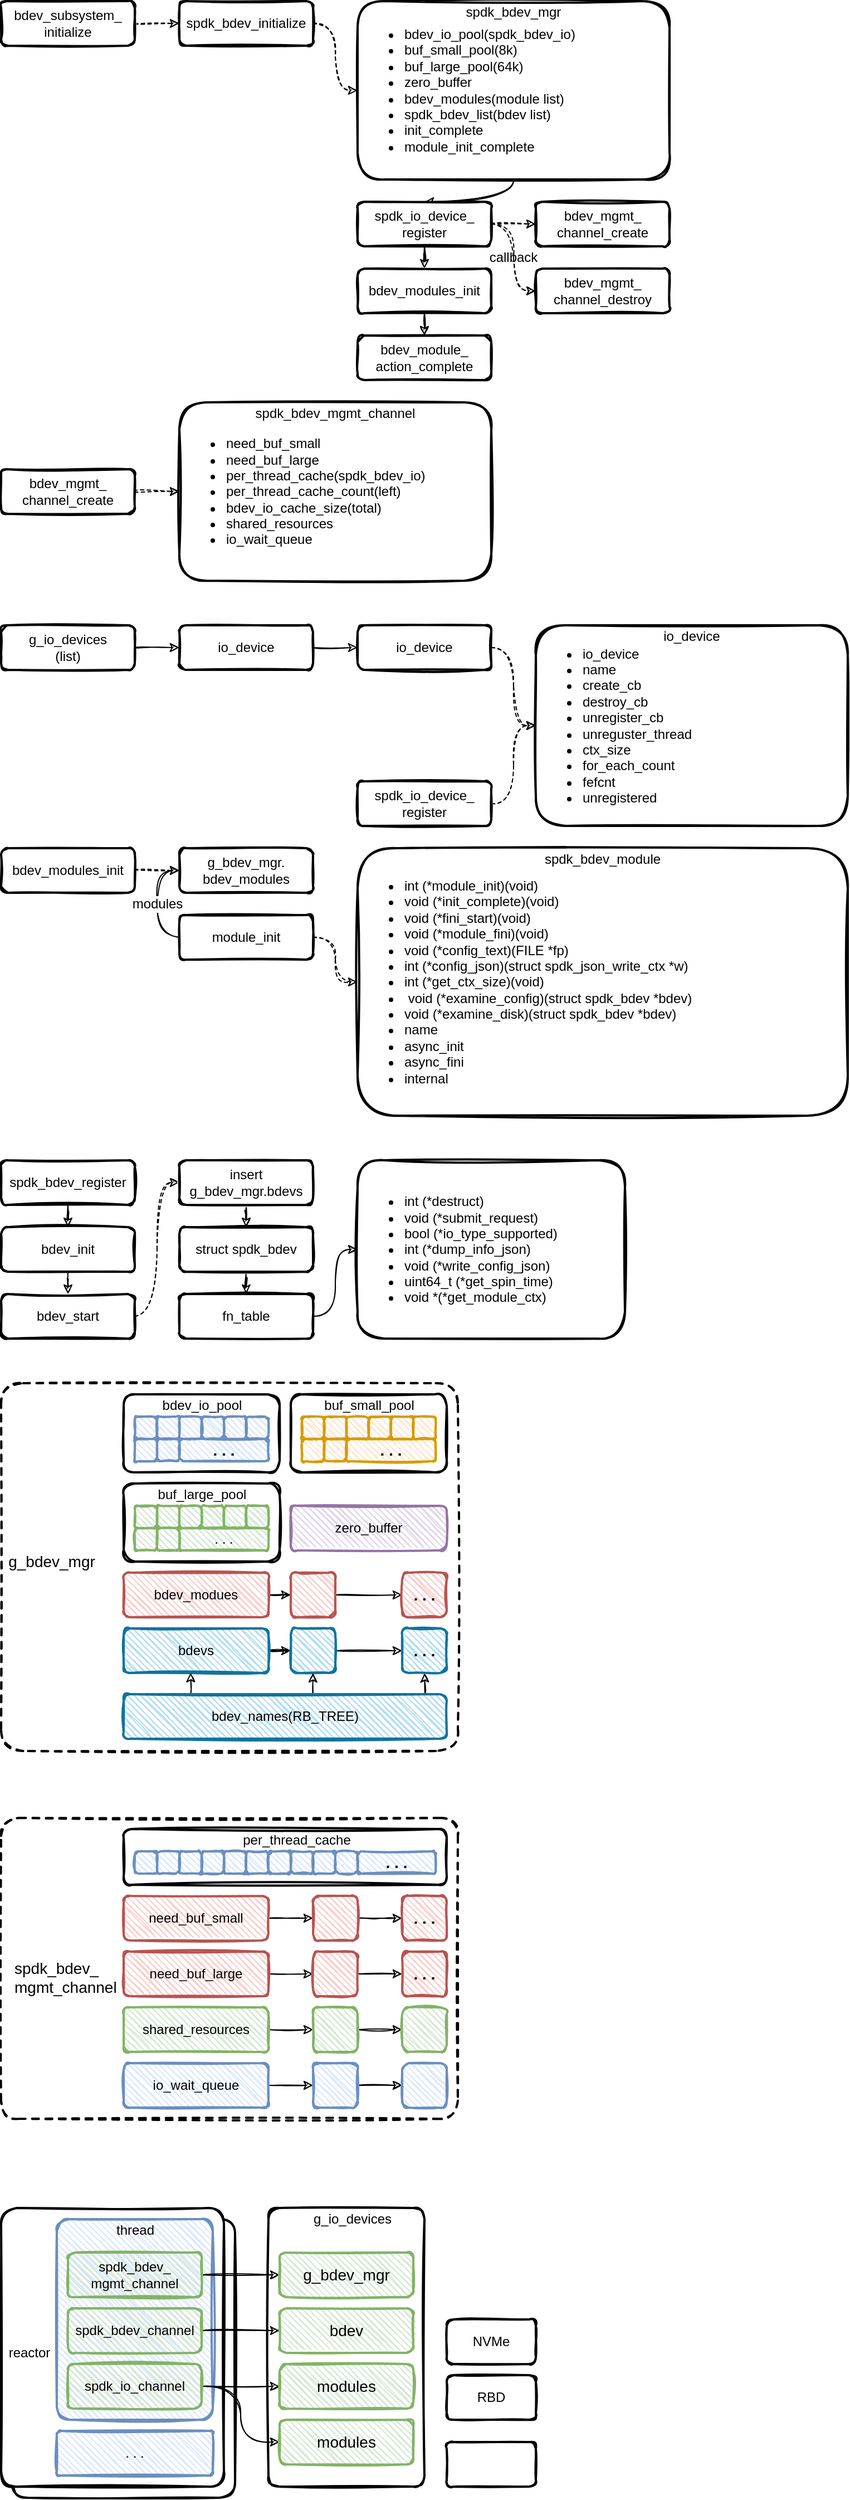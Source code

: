 <mxfile version="15.7.0" type="github" pages="5">
  <diagram id="ur-5XSXYUcwo2Nh-0jaH" name="spdk_bdev">
    <mxGraphModel dx="813" dy="510" grid="1" gridSize="10" guides="1" tooltips="1" connect="1" arrows="1" fold="1" page="1" pageScale="1" pageWidth="827" pageHeight="1169" math="0" shadow="0">
      <root>
        <mxCell id="0" />
        <mxCell id="1" parent="0" />
        <mxCell id="f-eKUFCdlCEnxgqJ25zA-21" value="" style="rounded=1;whiteSpace=wrap;html=1;strokeWidth=2;fillWeight=1;hachureGap=4;hachureAngle=45;sketch=1;shadow=0;fontSize=12;arcSize=7;" vertex="1" parent="1">
          <mxGeometry x="50" y="2030" width="200" height="250" as="geometry" />
        </mxCell>
        <mxCell id="f-eKUFCdlCEnxgqJ25zA-11" value="" style="rounded=1;whiteSpace=wrap;html=1;strokeWidth=2;fillWeight=1;hachureGap=4;hachureAngle=45;sketch=1;shadow=0;fontSize=12;arcSize=7;" vertex="1" parent="1">
          <mxGeometry x="280" y="2020" width="140" height="250" as="geometry" />
        </mxCell>
        <mxCell id="f-eKUFCdlCEnxgqJ25zA-1" value="" style="rounded=1;whiteSpace=wrap;html=1;strokeWidth=2;fillWeight=1;hachureGap=4;hachureAngle=45;sketch=1;shadow=0;fontSize=12;arcSize=7;" vertex="1" parent="1">
          <mxGeometry x="40" y="2020" width="200" height="250" as="geometry" />
        </mxCell>
        <mxCell id="LjfVFQ9IYXUqWtOdytI7-39" value="" style="rounded=1;whiteSpace=wrap;html=1;strokeWidth=2;fillWeight=1;hachureGap=4;hachureAngle=45;sketch=1;shadow=0;fontSize=12;dashed=1;arcSize=6;" parent="1" vertex="1">
          <mxGeometry x="40" y="1670" width="410" height="270" as="geometry" />
        </mxCell>
        <mxCell id="sxiHK7ivTUXhQ1szgdcg-53" value="" style="rounded=1;whiteSpace=wrap;html=1;strokeWidth=2;fillWeight=1;hachureGap=4;hachureAngle=45;sketch=1;shadow=0;fontSize=12;dashed=1;arcSize=6;" parent="1" vertex="1">
          <mxGeometry x="40" y="1280" width="410" height="330" as="geometry" />
        </mxCell>
        <mxCell id="sxiHK7ivTUXhQ1szgdcg-11" value="" style="rounded=1;whiteSpace=wrap;html=1;strokeWidth=2;fillWeight=1;hachureGap=4;hachureAngle=45;sketch=1;shadow=0;fontSize=12;" parent="1" vertex="1">
          <mxGeometry x="150" y="1290" width="140" height="70" as="geometry" />
        </mxCell>
        <mxCell id="ATCnuBN_zVXwMgS_Rfby-13" value="" style="rounded=1;whiteSpace=wrap;html=1;strokeWidth=2;fillWeight=4;hachureGap=8;hachureAngle=45;sketch=1;shadow=0;fontSize=12;fontColor=#000000;fillColor=#FFFFFF;" parent="1" vertex="1">
          <mxGeometry x="360" y="1080" width="240" height="160" as="geometry" />
        </mxCell>
        <mxCell id="dCdcESwHPUARrjXVCMpU-51" value="" style="rounded=1;whiteSpace=wrap;html=1;strokeWidth=2;fillWeight=4;hachureGap=8;hachureAngle=45;sketch=1;shadow=0;fontSize=12;fontColor=#000000;fillColor=#FFFFFF;" parent="1" vertex="1">
          <mxGeometry x="360" y="800" width="440" height="240" as="geometry" />
        </mxCell>
        <mxCell id="dCdcESwHPUARrjXVCMpU-50" value="&lt;ul&gt;&lt;li&gt;int (*module_init)(void)&lt;br&gt;&lt;/li&gt;&lt;li&gt;void (*init_complete)(void)&lt;br&gt;&lt;/li&gt;&lt;li&gt;void (*fini_start)(void)&lt;br&gt;&lt;/li&gt;&lt;li&gt;void (*module_fini)(void)&lt;br&gt;&lt;/li&gt;&lt;li&gt;void (*config_text)(FILE *fp)&lt;br&gt;&lt;/li&gt;&lt;li&gt;int (*config_json)(struct spdk_json_write_ctx *w)&lt;br&gt;&lt;/li&gt;&lt;li&gt;int (*get_ctx_size)(void)&lt;br&gt;&lt;/li&gt;&lt;li&gt;&amp;nbsp;void (*examine_config)(struct spdk_bdev *bdev)&lt;br&gt;&lt;/li&gt;&lt;li&gt;void (*examine_disk)(struct spdk_bdev *bdev)&lt;br&gt;&lt;/li&gt;&lt;li&gt;name&lt;br&gt;&lt;/li&gt;&lt;li&gt;async_init&lt;br&gt;&lt;/li&gt;&lt;li&gt;async_fini&lt;br&gt;&lt;/li&gt;&lt;li&gt;internal&lt;br&gt;&lt;/li&gt;&lt;/ul&gt;" style="text;strokeColor=none;fillColor=none;html=1;whiteSpace=wrap;verticalAlign=middle;overflow=hidden;shadow=0;sketch=1;fillWeight=1;hachureGap=4;fontSize=12;fontColor=#000000;" parent="1" vertex="1">
          <mxGeometry x="360" y="800" width="440" height="240" as="geometry" />
        </mxCell>
        <mxCell id="dCdcESwHPUARrjXVCMpU-36" value="" style="rounded=1;whiteSpace=wrap;html=1;strokeWidth=2;fillWeight=4;hachureGap=8;hachureAngle=45;sketch=1;shadow=0;fontSize=12;fontColor=#000000;fillColor=#FFFFFF;" parent="1" vertex="1">
          <mxGeometry x="520" y="600" width="280" height="180" as="geometry" />
        </mxCell>
        <mxCell id="dCdcESwHPUARrjXVCMpU-24" value="" style="rounded=1;whiteSpace=wrap;html=1;strokeWidth=2;fillWeight=4;hachureGap=8;hachureAngle=45;sketch=1;shadow=0;fontSize=12;fontColor=#000000;fillColor=#FFFFFF;" parent="1" vertex="1">
          <mxGeometry x="200" y="400" width="280" height="160" as="geometry" />
        </mxCell>
        <mxCell id="dCdcESwHPUARrjXVCMpU-8" value="" style="rounded=1;whiteSpace=wrap;html=1;strokeWidth=2;fillWeight=4;hachureGap=8;hachureAngle=45;sketch=1;shadow=0;fontSize=12;fontColor=#000000;fillColor=#FFFFFF;" parent="1" vertex="1">
          <mxGeometry x="360" y="40" width="280" height="160" as="geometry" />
        </mxCell>
        <mxCell id="dCdcESwHPUARrjXVCMpU-6" style="edgeStyle=orthogonalEdgeStyle;curved=1;rounded=0;sketch=1;orthogonalLoop=1;jettySize=auto;html=1;entryX=0;entryY=0.5;entryDx=0;entryDy=0;fontSize=12;fontColor=#000000;dashed=1;" parent="1" source="dCdcESwHPUARrjXVCMpU-4" target="dCdcESwHPUARrjXVCMpU-5" edge="1">
          <mxGeometry relative="1" as="geometry" />
        </mxCell>
        <mxCell id="dCdcESwHPUARrjXVCMpU-4" value="&lt;span&gt;bdev_subsystem_&lt;/span&gt;&lt;br&gt;&lt;span&gt;initialize&lt;/span&gt;" style="rounded=1;whiteSpace=wrap;html=1;strokeWidth=2;fillWeight=4;hachureGap=8;hachureAngle=45;sketch=1;shadow=0;fontSize=12;fontColor=#000000;fillColor=#FFFFFF;" parent="1" vertex="1">
          <mxGeometry x="40" y="40" width="120" height="40" as="geometry" />
        </mxCell>
        <mxCell id="dCdcESwHPUARrjXVCMpU-9" style="edgeStyle=orthogonalEdgeStyle;curved=1;rounded=0;sketch=1;orthogonalLoop=1;jettySize=auto;html=1;dashed=1;fontSize=12;fontColor=#000000;" parent="1" source="dCdcESwHPUARrjXVCMpU-5" target="dCdcESwHPUARrjXVCMpU-7" edge="1">
          <mxGeometry relative="1" as="geometry" />
        </mxCell>
        <mxCell id="dCdcESwHPUARrjXVCMpU-5" value="spdk_bdev_initialize" style="rounded=1;whiteSpace=wrap;html=1;strokeWidth=2;fillWeight=4;hachureGap=8;hachureAngle=45;sketch=1;shadow=0;fontSize=12;fontColor=#000000;fillColor=#FFFFFF;" parent="1" vertex="1">
          <mxGeometry x="200" y="40" width="120" height="40" as="geometry" />
        </mxCell>
        <mxCell id="dCdcESwHPUARrjXVCMpU-13" style="edgeStyle=orthogonalEdgeStyle;curved=1;rounded=0;sketch=1;orthogonalLoop=1;jettySize=auto;html=1;entryX=0.5;entryY=0;entryDx=0;entryDy=0;fontSize=12;fontColor=#000000;" parent="1" source="dCdcESwHPUARrjXVCMpU-7" target="dCdcESwHPUARrjXVCMpU-10" edge="1">
          <mxGeometry relative="1" as="geometry" />
        </mxCell>
        <mxCell id="dCdcESwHPUARrjXVCMpU-7" value="&lt;ul&gt;&lt;li&gt;bdev_io_pool(spdk_bdev_io)&lt;/li&gt;&lt;li&gt;buf_small_pool(8k)&lt;br&gt;&lt;/li&gt;&lt;li&gt;buf_large_pool(64k)&lt;br&gt;&lt;/li&gt;&lt;li&gt;zero_buffer&lt;br&gt;&lt;/li&gt;&lt;li&gt;bdev_modules(module list)&lt;br&gt;&lt;/li&gt;&lt;li&gt;spdk_bdev_list(bdev list)&lt;br&gt;&lt;/li&gt;&lt;li&gt;init_complete&lt;br&gt;&lt;/li&gt;&lt;li&gt;module_init_complete&lt;br&gt;&lt;/li&gt;&lt;/ul&gt;" style="text;strokeColor=none;fillColor=none;html=1;whiteSpace=wrap;verticalAlign=middle;overflow=hidden;shadow=0;sketch=1;fillWeight=1;hachureGap=4;fontSize=12;fontColor=#000000;" parent="1" vertex="1">
          <mxGeometry x="360" y="40" width="280" height="160" as="geometry" />
        </mxCell>
        <mxCell id="dCdcESwHPUARrjXVCMpU-14" style="edgeStyle=orthogonalEdgeStyle;curved=1;rounded=0;sketch=1;orthogonalLoop=1;jettySize=auto;html=1;entryX=0.5;entryY=0;entryDx=0;entryDy=0;fontSize=12;fontColor=#000000;" parent="1" source="dCdcESwHPUARrjXVCMpU-10" target="dCdcESwHPUARrjXVCMpU-11" edge="1">
          <mxGeometry relative="1" as="geometry" />
        </mxCell>
        <mxCell id="dCdcESwHPUARrjXVCMpU-18" style="edgeStyle=orthogonalEdgeStyle;curved=1;rounded=0;sketch=1;orthogonalLoop=1;jettySize=auto;html=1;fontSize=12;fontColor=#000000;dashed=1;" parent="1" source="dCdcESwHPUARrjXVCMpU-10" target="dCdcESwHPUARrjXVCMpU-16" edge="1">
          <mxGeometry relative="1" as="geometry" />
        </mxCell>
        <mxCell id="dCdcESwHPUARrjXVCMpU-19" style="edgeStyle=orthogonalEdgeStyle;curved=1;rounded=0;sketch=1;orthogonalLoop=1;jettySize=auto;html=1;entryX=0;entryY=0.5;entryDx=0;entryDy=0;dashed=1;fontSize=12;fontColor=#000000;" parent="1" source="dCdcESwHPUARrjXVCMpU-10" target="dCdcESwHPUARrjXVCMpU-17" edge="1">
          <mxGeometry relative="1" as="geometry" />
        </mxCell>
        <mxCell id="dCdcESwHPUARrjXVCMpU-10" value="spdk_io_device_&lt;br&gt;register" style="rounded=1;whiteSpace=wrap;html=1;strokeWidth=2;fillWeight=4;hachureGap=8;hachureAngle=45;sketch=1;shadow=0;fontSize=12;fontColor=#000000;fillColor=#FFFFFF;" parent="1" vertex="1">
          <mxGeometry x="360" y="220" width="120" height="40" as="geometry" />
        </mxCell>
        <mxCell id="dCdcESwHPUARrjXVCMpU-15" style="edgeStyle=orthogonalEdgeStyle;curved=1;rounded=0;sketch=1;orthogonalLoop=1;jettySize=auto;html=1;entryX=0.5;entryY=0;entryDx=0;entryDy=0;fontSize=12;fontColor=#000000;" parent="1" source="dCdcESwHPUARrjXVCMpU-11" target="dCdcESwHPUARrjXVCMpU-12" edge="1">
          <mxGeometry relative="1" as="geometry" />
        </mxCell>
        <mxCell id="dCdcESwHPUARrjXVCMpU-11" value="bdev_modules_init" style="rounded=1;whiteSpace=wrap;html=1;strokeWidth=2;fillWeight=4;hachureGap=8;hachureAngle=45;sketch=1;shadow=0;fontSize=12;fontColor=#000000;fillColor=#FFFFFF;" parent="1" vertex="1">
          <mxGeometry x="360" y="280" width="120" height="40" as="geometry" />
        </mxCell>
        <mxCell id="dCdcESwHPUARrjXVCMpU-12" value="bdev_module_&lt;br&gt;action_complete" style="rounded=1;whiteSpace=wrap;html=1;strokeWidth=2;fillWeight=4;hachureGap=8;hachureAngle=45;sketch=1;shadow=0;fontSize=12;fontColor=#000000;fillColor=#FFFFFF;" parent="1" vertex="1">
          <mxGeometry x="360" y="340" width="120" height="40" as="geometry" />
        </mxCell>
        <mxCell id="dCdcESwHPUARrjXVCMpU-16" value="bdev_mgmt_&lt;br&gt;channel_create" style="rounded=1;whiteSpace=wrap;html=1;strokeWidth=2;fillWeight=4;hachureGap=8;hachureAngle=45;sketch=1;shadow=0;fontSize=12;fontColor=#000000;fillColor=#FFFFFF;" parent="1" vertex="1">
          <mxGeometry x="520" y="220" width="120" height="40" as="geometry" />
        </mxCell>
        <mxCell id="dCdcESwHPUARrjXVCMpU-17" value="bdev_mgmt_&lt;br&gt;channel_destroy" style="rounded=1;whiteSpace=wrap;html=1;strokeWidth=2;fillWeight=4;hachureGap=8;hachureAngle=45;sketch=1;shadow=0;fontSize=12;fontColor=#000000;fillColor=#FFFFFF;" parent="1" vertex="1">
          <mxGeometry x="520" y="280" width="120" height="40" as="geometry" />
        </mxCell>
        <UserObject label="callback" placeholders="1" name="Variable" id="dCdcESwHPUARrjXVCMpU-21">
          <mxCell style="text;html=1;strokeColor=none;fillColor=none;align=center;verticalAlign=middle;whiteSpace=wrap;overflow=hidden;shadow=0;sketch=1;fillWeight=1;hachureGap=4;fontSize=12;fontColor=#000000;" parent="1" vertex="1">
            <mxGeometry x="470" y="260" width="60" height="20" as="geometry" />
          </mxCell>
        </UserObject>
        <mxCell id="dCdcESwHPUARrjXVCMpU-25" style="edgeStyle=orthogonalEdgeStyle;curved=1;rounded=0;sketch=1;orthogonalLoop=1;jettySize=auto;html=1;dashed=1;fontSize=12;fontColor=#000000;" parent="1" source="dCdcESwHPUARrjXVCMpU-22" target="dCdcESwHPUARrjXVCMpU-23" edge="1">
          <mxGeometry relative="1" as="geometry" />
        </mxCell>
        <mxCell id="dCdcESwHPUARrjXVCMpU-22" value="bdev_mgmt_&lt;br&gt;channel_create" style="rounded=1;whiteSpace=wrap;html=1;strokeWidth=2;fillWeight=4;hachureGap=8;hachureAngle=45;sketch=1;shadow=0;fontSize=12;fontColor=#000000;fillColor=#FFFFFF;" parent="1" vertex="1">
          <mxGeometry x="40" y="460" width="120" height="40" as="geometry" />
        </mxCell>
        <mxCell id="dCdcESwHPUARrjXVCMpU-23" value="&lt;ul&gt;&lt;li&gt;need_buf_small&lt;br&gt;&lt;/li&gt;&lt;li&gt;need_buf_large&lt;br&gt;&lt;/li&gt;&lt;li&gt;per_thread_cache(spdk_bdev_io)&lt;br&gt;&lt;/li&gt;&lt;li&gt;per_thread_cache_count(left)&lt;br&gt;&lt;/li&gt;&lt;li&gt;bdev_io_cache_size(total)&lt;br&gt;&lt;/li&gt;&lt;li&gt;shared_resources&lt;br&gt;&lt;/li&gt;&lt;li&gt;io_wait_queue&lt;br&gt;&lt;/li&gt;&lt;/ul&gt;" style="text;strokeColor=none;fillColor=none;html=1;whiteSpace=wrap;verticalAlign=middle;overflow=hidden;shadow=0;sketch=1;fillWeight=1;hachureGap=4;fontSize=12;fontColor=#000000;" parent="1" vertex="1">
          <mxGeometry x="200" y="400" width="280" height="160" as="geometry" />
        </mxCell>
        <UserObject label="spdk_bdev_mgr" placeholders="1" name="Variable" id="dCdcESwHPUARrjXVCMpU-28">
          <mxCell style="text;html=1;strokeColor=none;fillColor=none;align=center;verticalAlign=middle;whiteSpace=wrap;overflow=hidden;shadow=0;sketch=1;fillWeight=1;hachureGap=4;fontSize=12;fontColor=#000000;" parent="1" vertex="1">
            <mxGeometry x="450" y="40" width="100" height="20" as="geometry" />
          </mxCell>
        </UserObject>
        <UserObject label="spdk_bdev_mgmt_channel" placeholders="1" name="Variable" id="dCdcESwHPUARrjXVCMpU-29">
          <mxCell style="text;html=1;strokeColor=none;fillColor=none;align=center;verticalAlign=middle;whiteSpace=wrap;overflow=hidden;shadow=0;sketch=1;fillWeight=1;hachureGap=4;fontSize=12;fontColor=#000000;" parent="1" vertex="1">
            <mxGeometry x="260" y="400" width="160" height="20" as="geometry" />
          </mxCell>
        </UserObject>
        <mxCell id="dCdcESwHPUARrjXVCMpU-32" style="edgeStyle=orthogonalEdgeStyle;curved=1;rounded=0;sketch=1;orthogonalLoop=1;jettySize=auto;html=1;fontSize=12;fontColor=#000000;" parent="1" source="dCdcESwHPUARrjXVCMpU-30" target="dCdcESwHPUARrjXVCMpU-31" edge="1">
          <mxGeometry relative="1" as="geometry" />
        </mxCell>
        <mxCell id="dCdcESwHPUARrjXVCMpU-30" value="g_io_devices&lt;br&gt;(list)" style="rounded=1;whiteSpace=wrap;html=1;strokeWidth=2;fillWeight=4;hachureGap=8;hachureAngle=45;sketch=1;shadow=0;fontSize=12;fontColor=#000000;fillColor=#FFFFFF;" parent="1" vertex="1">
          <mxGeometry x="40" y="600" width="120" height="40" as="geometry" />
        </mxCell>
        <mxCell id="dCdcESwHPUARrjXVCMpU-34" style="edgeStyle=orthogonalEdgeStyle;curved=1;rounded=0;sketch=1;orthogonalLoop=1;jettySize=auto;html=1;entryX=0;entryY=0.5;entryDx=0;entryDy=0;fontSize=12;fontColor=#000000;" parent="1" source="dCdcESwHPUARrjXVCMpU-31" target="dCdcESwHPUARrjXVCMpU-33" edge="1">
          <mxGeometry relative="1" as="geometry" />
        </mxCell>
        <mxCell id="dCdcESwHPUARrjXVCMpU-31" value="io_device" style="rounded=1;whiteSpace=wrap;html=1;strokeWidth=2;fillWeight=4;hachureGap=8;hachureAngle=45;sketch=1;shadow=0;fontSize=12;fontColor=#000000;fillColor=#FFFFFF;" parent="1" vertex="1">
          <mxGeometry x="200" y="600" width="120" height="40" as="geometry" />
        </mxCell>
        <mxCell id="dCdcESwHPUARrjXVCMpU-38" style="edgeStyle=orthogonalEdgeStyle;curved=1;rounded=0;sketch=1;orthogonalLoop=1;jettySize=auto;html=1;dashed=1;fontSize=12;fontColor=#000000;" parent="1" source="dCdcESwHPUARrjXVCMpU-33" target="dCdcESwHPUARrjXVCMpU-35" edge="1">
          <mxGeometry relative="1" as="geometry" />
        </mxCell>
        <mxCell id="dCdcESwHPUARrjXVCMpU-33" value="io_device" style="rounded=1;whiteSpace=wrap;html=1;strokeWidth=2;fillWeight=4;hachureGap=8;hachureAngle=45;sketch=1;shadow=0;fontSize=12;fontColor=#000000;fillColor=#FFFFFF;" parent="1" vertex="1">
          <mxGeometry x="360" y="600" width="120" height="40" as="geometry" />
        </mxCell>
        <mxCell id="dCdcESwHPUARrjXVCMpU-35" value="&lt;ul&gt;&lt;li&gt;io_device&lt;br&gt;&lt;/li&gt;&lt;li&gt;name&lt;/li&gt;&lt;li&gt;create_cb&lt;/li&gt;&lt;li&gt;destroy_cb&lt;/li&gt;&lt;li&gt;unregister_cb&lt;/li&gt;&lt;li&gt;unreguster_thread&lt;/li&gt;&lt;li&gt;ctx_size&lt;/li&gt;&lt;li&gt;for_each_count&lt;/li&gt;&lt;li&gt;fefcnt&lt;/li&gt;&lt;li&gt;unregistered&lt;/li&gt;&lt;/ul&gt;" style="text;strokeColor=none;fillColor=none;html=1;whiteSpace=wrap;verticalAlign=middle;overflow=hidden;shadow=0;sketch=1;fillWeight=1;hachureGap=4;fontSize=12;fontColor=#000000;" parent="1" vertex="1">
          <mxGeometry x="520" y="600" width="280" height="180" as="geometry" />
        </mxCell>
        <UserObject label="io_device" placeholders="1" name="Variable" id="dCdcESwHPUARrjXVCMpU-37">
          <mxCell style="text;html=1;strokeColor=none;fillColor=none;align=center;verticalAlign=middle;whiteSpace=wrap;overflow=hidden;shadow=0;sketch=1;fillWeight=1;hachureGap=4;fontSize=12;fontColor=#000000;" parent="1" vertex="1">
            <mxGeometry x="620" y="600" width="80" height="20" as="geometry" />
          </mxCell>
        </UserObject>
        <mxCell id="dCdcESwHPUARrjXVCMpU-40" style="edgeStyle=orthogonalEdgeStyle;curved=1;rounded=0;sketch=1;orthogonalLoop=1;jettySize=auto;html=1;fontSize=12;fontColor=#000000;dashed=1;" parent="1" source="dCdcESwHPUARrjXVCMpU-39" target="dCdcESwHPUARrjXVCMpU-35" edge="1">
          <mxGeometry relative="1" as="geometry" />
        </mxCell>
        <mxCell id="dCdcESwHPUARrjXVCMpU-39" value="spdk_io_device_&lt;br&gt;register" style="rounded=1;whiteSpace=wrap;html=1;strokeWidth=2;fillWeight=4;hachureGap=8;hachureAngle=45;sketch=1;shadow=0;fontSize=12;fontColor=#000000;fillColor=#FFFFFF;" parent="1" vertex="1">
          <mxGeometry x="360" y="740" width="120" height="40" as="geometry" />
        </mxCell>
        <mxCell id="dCdcESwHPUARrjXVCMpU-43" style="edgeStyle=orthogonalEdgeStyle;curved=1;rounded=0;sketch=1;orthogonalLoop=1;jettySize=auto;html=1;entryX=0;entryY=0.5;entryDx=0;entryDy=0;dashed=1;fontSize=12;fontColor=#000000;" parent="1" source="dCdcESwHPUARrjXVCMpU-41" target="dCdcESwHPUARrjXVCMpU-42" edge="1">
          <mxGeometry relative="1" as="geometry" />
        </mxCell>
        <mxCell id="dCdcESwHPUARrjXVCMpU-41" value="bdev_modules_init" style="rounded=1;whiteSpace=wrap;html=1;strokeWidth=2;fillWeight=4;hachureGap=8;hachureAngle=45;sketch=1;shadow=0;fontSize=12;fontColor=#000000;fillColor=#FFFFFF;" parent="1" vertex="1">
          <mxGeometry x="40" y="800" width="120" height="40" as="geometry" />
        </mxCell>
        <mxCell id="dCdcESwHPUARrjXVCMpU-42" value="g_bdev_mgr.&lt;br&gt;bdev_modules" style="rounded=1;whiteSpace=wrap;html=1;strokeWidth=2;fillWeight=4;hachureGap=8;hachureAngle=45;sketch=1;shadow=0;fontSize=12;fontColor=#000000;fillColor=#FFFFFF;" parent="1" vertex="1">
          <mxGeometry x="200" y="800" width="120" height="40" as="geometry" />
        </mxCell>
        <mxCell id="dCdcESwHPUARrjXVCMpU-45" style="edgeStyle=orthogonalEdgeStyle;curved=1;rounded=0;sketch=1;orthogonalLoop=1;jettySize=auto;html=1;entryX=0;entryY=0.5;entryDx=0;entryDy=0;fontSize=12;fontColor=#000000;exitX=0;exitY=0.5;exitDx=0;exitDy=0;" parent="1" source="dCdcESwHPUARrjXVCMpU-44" target="dCdcESwHPUARrjXVCMpU-42" edge="1">
          <mxGeometry relative="1" as="geometry" />
        </mxCell>
        <mxCell id="dCdcESwHPUARrjXVCMpU-47" value="modules" style="edgeLabel;html=1;align=center;verticalAlign=middle;resizable=0;points=[];fontSize=12;fontColor=#000000;" parent="dCdcESwHPUARrjXVCMpU-45" vertex="1" connectable="0">
          <mxGeometry x="-0.218" y="-1" relative="1" as="geometry">
            <mxPoint x="-1" y="-11" as="offset" />
          </mxGeometry>
        </mxCell>
        <mxCell id="dCdcESwHPUARrjXVCMpU-53" style="edgeStyle=orthogonalEdgeStyle;curved=1;rounded=0;sketch=1;orthogonalLoop=1;jettySize=auto;html=1;fontSize=12;fontColor=#000000;dashed=1;" parent="1" source="dCdcESwHPUARrjXVCMpU-44" target="dCdcESwHPUARrjXVCMpU-50" edge="1">
          <mxGeometry relative="1" as="geometry" />
        </mxCell>
        <mxCell id="dCdcESwHPUARrjXVCMpU-44" value="module_init" style="rounded=1;whiteSpace=wrap;html=1;strokeWidth=2;fillWeight=4;hachureGap=8;hachureAngle=45;sketch=1;shadow=0;fontSize=12;fontColor=#000000;fillColor=#FFFFFF;" parent="1" vertex="1">
          <mxGeometry x="200" y="860" width="120" height="40" as="geometry" />
        </mxCell>
        <UserObject label="spdk_bdev_module" placeholders="1" name="Variable" id="dCdcESwHPUARrjXVCMpU-49">
          <mxCell style="text;html=1;strokeColor=none;fillColor=none;align=center;verticalAlign=middle;whiteSpace=wrap;overflow=hidden;shadow=0;sketch=1;fillWeight=1;hachureGap=4;fontSize=12;fontColor=#000000;" parent="1" vertex="1">
            <mxGeometry x="520" y="800" width="120" height="20" as="geometry" />
          </mxCell>
        </UserObject>
        <mxCell id="ATCnuBN_zVXwMgS_Rfby-3" style="edgeStyle=orthogonalEdgeStyle;curved=1;rounded=0;sketch=1;orthogonalLoop=1;jettySize=auto;html=1;dashed=1;startArrow=none;startFill=0;entryX=0;entryY=0.5;entryDx=0;entryDy=0;" parent="1" source="ATCnuBN_zVXwMgS_Rfby-1" target="ATCnuBN_zVXwMgS_Rfby-2" edge="1">
          <mxGeometry relative="1" as="geometry" />
        </mxCell>
        <mxCell id="ATCnuBN_zVXwMgS_Rfby-1" value="bdev_start" style="rounded=1;whiteSpace=wrap;html=1;strokeWidth=2;fillWeight=4;hachureGap=8;hachureAngle=45;sketch=1;shadow=0;fontSize=12;fontColor=#000000;fillColor=#FFFFFF;" parent="1" vertex="1">
          <mxGeometry x="40" y="1200" width="120" height="40" as="geometry" />
        </mxCell>
        <mxCell id="ATCnuBN_zVXwMgS_Rfby-10" style="edgeStyle=orthogonalEdgeStyle;curved=1;rounded=0;sketch=1;orthogonalLoop=1;jettySize=auto;html=1;startArrow=none;startFill=0;" parent="1" source="ATCnuBN_zVXwMgS_Rfby-2" target="ATCnuBN_zVXwMgS_Rfby-9" edge="1">
          <mxGeometry relative="1" as="geometry" />
        </mxCell>
        <mxCell id="ATCnuBN_zVXwMgS_Rfby-2" value="insert&lt;br&gt;g_bdev_mgr.bdevs" style="rounded=1;whiteSpace=wrap;html=1;strokeWidth=2;fillWeight=4;hachureGap=8;hachureAngle=45;sketch=1;shadow=0;fontSize=12;fontColor=#000000;fillColor=#FFFFFF;" parent="1" vertex="1">
          <mxGeometry x="200" y="1080" width="120" height="40" as="geometry" />
        </mxCell>
        <mxCell id="ATCnuBN_zVXwMgS_Rfby-7" style="edgeStyle=orthogonalEdgeStyle;curved=1;rounded=0;sketch=1;orthogonalLoop=1;jettySize=auto;html=1;entryX=0.5;entryY=0;entryDx=0;entryDy=0;startArrow=none;startFill=0;" parent="1" source="ATCnuBN_zVXwMgS_Rfby-4" target="ATCnuBN_zVXwMgS_Rfby-1" edge="1">
          <mxGeometry relative="1" as="geometry" />
        </mxCell>
        <mxCell id="ATCnuBN_zVXwMgS_Rfby-4" value="bdev_init" style="rounded=1;whiteSpace=wrap;html=1;strokeWidth=2;fillWeight=4;hachureGap=8;hachureAngle=45;sketch=1;shadow=0;fontSize=12;fontColor=#000000;fillColor=#FFFFFF;" parent="1" vertex="1">
          <mxGeometry x="40" y="1140" width="120" height="40" as="geometry" />
        </mxCell>
        <mxCell id="ATCnuBN_zVXwMgS_Rfby-6" style="edgeStyle=orthogonalEdgeStyle;curved=1;rounded=0;sketch=1;orthogonalLoop=1;jettySize=auto;html=1;entryX=0.5;entryY=0;entryDx=0;entryDy=0;startArrow=none;startFill=0;" parent="1" source="ATCnuBN_zVXwMgS_Rfby-5" target="ATCnuBN_zVXwMgS_Rfby-4" edge="1">
          <mxGeometry relative="1" as="geometry" />
        </mxCell>
        <mxCell id="ATCnuBN_zVXwMgS_Rfby-5" value="spdk_bdev_register" style="rounded=1;whiteSpace=wrap;html=1;strokeWidth=2;fillWeight=4;hachureGap=8;hachureAngle=45;sketch=1;shadow=0;fontSize=12;fontColor=#000000;fillColor=#FFFFFF;" parent="1" vertex="1">
          <mxGeometry x="40" y="1080" width="120" height="40" as="geometry" />
        </mxCell>
        <mxCell id="ATCnuBN_zVXwMgS_Rfby-8" value="&lt;ul&gt;&lt;li&gt;int (*destruct)&lt;br&gt;&lt;/li&gt;&lt;li&gt;void (*submit_request)&lt;br&gt;&lt;/li&gt;&lt;li&gt;bool (*io_type_supported)&lt;br&gt;&lt;/li&gt;&lt;li&gt;int (*dump_info_json)&lt;br&gt;&lt;/li&gt;&lt;li&gt;void (*write_config_json)&lt;br&gt;&lt;/li&gt;&lt;li&gt;uint64_t (*get_spin_time)&lt;br&gt;&lt;/li&gt;&lt;li&gt;void *(*get_module_ctx)&lt;br&gt;&lt;/li&gt;&lt;/ul&gt;" style="text;strokeColor=none;fillColor=none;html=1;whiteSpace=wrap;verticalAlign=middle;overflow=hidden;shadow=0;sketch=1;fillWeight=1;hachureGap=4;fontSize=12;fontColor=#000000;" parent="1" vertex="1">
          <mxGeometry x="360" y="1080" width="240" height="160" as="geometry" />
        </mxCell>
        <mxCell id="ATCnuBN_zVXwMgS_Rfby-12" style="edgeStyle=orthogonalEdgeStyle;curved=1;rounded=0;sketch=1;orthogonalLoop=1;jettySize=auto;html=1;entryX=0.5;entryY=0;entryDx=0;entryDy=0;startArrow=none;startFill=0;" parent="1" source="ATCnuBN_zVXwMgS_Rfby-9" target="ATCnuBN_zVXwMgS_Rfby-11" edge="1">
          <mxGeometry relative="1" as="geometry" />
        </mxCell>
        <mxCell id="ATCnuBN_zVXwMgS_Rfby-9" value="struct spdk_bdev" style="rounded=1;whiteSpace=wrap;html=1;strokeWidth=2;fillWeight=4;hachureGap=8;hachureAngle=45;sketch=1;shadow=0;fontSize=12;fontColor=#000000;fillColor=#FFFFFF;" parent="1" vertex="1">
          <mxGeometry x="200" y="1140" width="120" height="40" as="geometry" />
        </mxCell>
        <mxCell id="ATCnuBN_zVXwMgS_Rfby-14" style="edgeStyle=orthogonalEdgeStyle;curved=1;rounded=0;sketch=1;orthogonalLoop=1;jettySize=auto;html=1;startArrow=none;startFill=0;" parent="1" source="ATCnuBN_zVXwMgS_Rfby-11" target="ATCnuBN_zVXwMgS_Rfby-8" edge="1">
          <mxGeometry relative="1" as="geometry" />
        </mxCell>
        <mxCell id="ATCnuBN_zVXwMgS_Rfby-11" value="fn_table" style="rounded=1;whiteSpace=wrap;html=1;strokeWidth=2;fillWeight=4;hachureGap=8;hachureAngle=45;sketch=1;shadow=0;fontSize=12;fontColor=#000000;fillColor=#FFFFFF;" parent="1" vertex="1">
          <mxGeometry x="200" y="1200" width="120" height="40" as="geometry" />
        </mxCell>
        <mxCell id="sxiHK7ivTUXhQ1szgdcg-1" value="" style="rounded=1;whiteSpace=wrap;html=1;strokeWidth=2;fillWeight=1;hachureGap=4;hachureAngle=45;sketch=1;shadow=0;fontSize=12;fillColor=#dae8fc;strokeColor=#6c8ebf;" parent="1" vertex="1">
          <mxGeometry x="160" y="1310" width="20" height="20" as="geometry" />
        </mxCell>
        <mxCell id="sxiHK7ivTUXhQ1szgdcg-4" value="zero_buffer" style="rounded=1;whiteSpace=wrap;html=1;strokeWidth=2;fillWeight=1;hachureGap=4;hachureAngle=45;sketch=1;shadow=0;fontSize=12;fillColor=#e1d5e7;strokeColor=#9673a6;" parent="1" vertex="1">
          <mxGeometry x="300" y="1390" width="140" height="40" as="geometry" />
        </mxCell>
        <mxCell id="sxiHK7ivTUXhQ1szgdcg-5" value="" style="rounded=1;whiteSpace=wrap;html=1;strokeWidth=2;fillWeight=1;hachureGap=4;hachureAngle=45;sketch=1;shadow=0;fontSize=12;fillColor=#dae8fc;strokeColor=#6c8ebf;" parent="1" vertex="1">
          <mxGeometry x="180" y="1310" width="20" height="20" as="geometry" />
        </mxCell>
        <mxCell id="sxiHK7ivTUXhQ1szgdcg-6" value="" style="rounded=1;whiteSpace=wrap;html=1;strokeWidth=2;fillWeight=1;hachureGap=4;hachureAngle=45;sketch=1;shadow=0;fontSize=12;fillColor=#dae8fc;strokeColor=#6c8ebf;" parent="1" vertex="1">
          <mxGeometry x="200" y="1310" width="20" height="20" as="geometry" />
        </mxCell>
        <mxCell id="sxiHK7ivTUXhQ1szgdcg-7" value="" style="rounded=1;whiteSpace=wrap;html=1;strokeWidth=2;fillWeight=1;hachureGap=4;hachureAngle=45;sketch=1;shadow=0;fontSize=12;fillColor=#dae8fc;strokeColor=#6c8ebf;" parent="1" vertex="1">
          <mxGeometry x="220" y="1310" width="20" height="20" as="geometry" />
        </mxCell>
        <mxCell id="sxiHK7ivTUXhQ1szgdcg-8" value="" style="rounded=1;whiteSpace=wrap;html=1;strokeWidth=2;fillWeight=1;hachureGap=4;hachureAngle=45;sketch=1;shadow=0;fontSize=12;fillColor=#dae8fc;strokeColor=#6c8ebf;" parent="1" vertex="1">
          <mxGeometry x="160" y="1330" width="20" height="20" as="geometry" />
        </mxCell>
        <mxCell id="sxiHK7ivTUXhQ1szgdcg-9" value="" style="rounded=1;whiteSpace=wrap;html=1;strokeWidth=2;fillWeight=1;hachureGap=4;hachureAngle=45;sketch=1;shadow=0;fontSize=12;fillColor=#dae8fc;strokeColor=#6c8ebf;" parent="1" vertex="1">
          <mxGeometry x="180" y="1330" width="20" height="20" as="geometry" />
        </mxCell>
        <mxCell id="sxiHK7ivTUXhQ1szgdcg-10" value=". . ." style="rounded=1;whiteSpace=wrap;html=1;strokeWidth=2;fillWeight=1;hachureGap=4;hachureAngle=45;sketch=1;shadow=0;fontSize=14;fillColor=#dae8fc;strokeColor=#6c8ebf;fontStyle=1" parent="1" vertex="1">
          <mxGeometry x="200" y="1330" width="80" height="20" as="geometry" />
        </mxCell>
        <mxCell id="sxiHK7ivTUXhQ1szgdcg-12" value="bdev_io_pool" style="text;html=1;align=center;verticalAlign=middle;resizable=0;points=[];autosize=1;strokeColor=none;fillColor=none;" parent="1" vertex="1">
          <mxGeometry x="175" y="1290" width="90" height="20" as="geometry" />
        </mxCell>
        <mxCell id="sxiHK7ivTUXhQ1szgdcg-13" value="" style="rounded=1;whiteSpace=wrap;html=1;strokeWidth=2;fillWeight=1;hachureGap=4;hachureAngle=45;sketch=1;shadow=0;fontSize=12;fillColor=#dae8fc;strokeColor=#6c8ebf;" parent="1" vertex="1">
          <mxGeometry x="240" y="1310" width="20" height="20" as="geometry" />
        </mxCell>
        <mxCell id="sxiHK7ivTUXhQ1szgdcg-14" value="" style="rounded=1;whiteSpace=wrap;html=1;strokeWidth=2;fillWeight=1;hachureGap=4;hachureAngle=45;sketch=1;shadow=0;fontSize=12;fillColor=#dae8fc;strokeColor=#6c8ebf;" parent="1" vertex="1">
          <mxGeometry x="260" y="1310" width="20" height="20" as="geometry" />
        </mxCell>
        <mxCell id="sxiHK7ivTUXhQ1szgdcg-16" value="" style="rounded=1;whiteSpace=wrap;html=1;strokeWidth=2;fillWeight=1;hachureGap=4;hachureAngle=45;sketch=1;shadow=0;fontSize=12;" parent="1" vertex="1">
          <mxGeometry x="300" y="1290" width="140" height="70" as="geometry" />
        </mxCell>
        <mxCell id="sxiHK7ivTUXhQ1szgdcg-17" value="" style="rounded=1;whiteSpace=wrap;html=1;strokeWidth=2;fillWeight=1;hachureGap=4;hachureAngle=45;sketch=1;shadow=0;fontSize=12;fillColor=#ffe6cc;strokeColor=#d79b00;" parent="1" vertex="1">
          <mxGeometry x="310" y="1310" width="20" height="20" as="geometry" />
        </mxCell>
        <mxCell id="sxiHK7ivTUXhQ1szgdcg-18" value="" style="rounded=1;whiteSpace=wrap;html=1;strokeWidth=2;fillWeight=1;hachureGap=4;hachureAngle=45;sketch=1;shadow=0;fontSize=12;fillColor=#ffe6cc;strokeColor=#d79b00;" parent="1" vertex="1">
          <mxGeometry x="330" y="1310" width="20" height="20" as="geometry" />
        </mxCell>
        <mxCell id="sxiHK7ivTUXhQ1szgdcg-19" value="" style="rounded=1;whiteSpace=wrap;html=1;strokeWidth=2;fillWeight=1;hachureGap=4;hachureAngle=45;sketch=1;shadow=0;fontSize=12;fillColor=#ffe6cc;strokeColor=#d79b00;" parent="1" vertex="1">
          <mxGeometry x="350" y="1310" width="20" height="20" as="geometry" />
        </mxCell>
        <mxCell id="sxiHK7ivTUXhQ1szgdcg-20" value="" style="rounded=1;whiteSpace=wrap;html=1;strokeWidth=2;fillWeight=1;hachureGap=4;hachureAngle=45;sketch=1;shadow=0;fontSize=12;fillColor=#ffe6cc;strokeColor=#d79b00;" parent="1" vertex="1">
          <mxGeometry x="370" y="1310" width="20" height="20" as="geometry" />
        </mxCell>
        <mxCell id="sxiHK7ivTUXhQ1szgdcg-21" value="" style="rounded=1;whiteSpace=wrap;html=1;strokeWidth=2;fillWeight=1;hachureGap=4;hachureAngle=45;sketch=1;shadow=0;fontSize=12;fillColor=#ffe6cc;strokeColor=#d79b00;" parent="1" vertex="1">
          <mxGeometry x="310" y="1330" width="20" height="20" as="geometry" />
        </mxCell>
        <mxCell id="sxiHK7ivTUXhQ1szgdcg-22" value="" style="rounded=1;whiteSpace=wrap;html=1;strokeWidth=2;fillWeight=1;hachureGap=4;hachureAngle=45;sketch=1;shadow=0;fontSize=12;fillColor=#ffe6cc;strokeColor=#d79b00;" parent="1" vertex="1">
          <mxGeometry x="330" y="1330" width="20" height="20" as="geometry" />
        </mxCell>
        <mxCell id="sxiHK7ivTUXhQ1szgdcg-23" value=". . ." style="rounded=1;whiteSpace=wrap;html=1;strokeWidth=2;fillWeight=1;hachureGap=4;hachureAngle=45;sketch=1;shadow=0;fontSize=14;fillColor=#ffe6cc;strokeColor=#d79b00;fontStyle=1" parent="1" vertex="1">
          <mxGeometry x="350" y="1330" width="80" height="20" as="geometry" />
        </mxCell>
        <mxCell id="sxiHK7ivTUXhQ1szgdcg-24" value="buf_small_pool" style="text;html=1;align=center;verticalAlign=middle;resizable=0;points=[];autosize=1;strokeColor=none;fillColor=none;" parent="1" vertex="1">
          <mxGeometry x="320" y="1290" width="100" height="20" as="geometry" />
        </mxCell>
        <mxCell id="sxiHK7ivTUXhQ1szgdcg-25" value="" style="rounded=1;whiteSpace=wrap;html=1;strokeWidth=2;fillWeight=1;hachureGap=4;hachureAngle=45;sketch=1;shadow=0;fontSize=12;fillColor=#ffe6cc;strokeColor=#d79b00;" parent="1" vertex="1">
          <mxGeometry x="390" y="1310" width="20" height="20" as="geometry" />
        </mxCell>
        <mxCell id="sxiHK7ivTUXhQ1szgdcg-26" value="" style="rounded=1;whiteSpace=wrap;html=1;strokeWidth=2;fillWeight=1;hachureGap=4;hachureAngle=45;sketch=1;shadow=0;fontSize=12;fillColor=#ffe6cc;strokeColor=#d79b00;" parent="1" vertex="1">
          <mxGeometry x="410" y="1310" width="20" height="20" as="geometry" />
        </mxCell>
        <mxCell id="sxiHK7ivTUXhQ1szgdcg-27" value="" style="rounded=1;whiteSpace=wrap;html=1;strokeWidth=2;fillWeight=1;hachureGap=4;hachureAngle=45;sketch=1;shadow=0;fontSize=12;" parent="1" vertex="1">
          <mxGeometry x="150" y="1370" width="140" height="70" as="geometry" />
        </mxCell>
        <mxCell id="sxiHK7ivTUXhQ1szgdcg-28" value="" style="rounded=1;whiteSpace=wrap;html=1;strokeWidth=2;fillWeight=1;hachureGap=4;hachureAngle=45;sketch=1;shadow=0;fontSize=12;fillColor=#d5e8d4;strokeColor=#82b366;" parent="1" vertex="1">
          <mxGeometry x="160" y="1390" width="20" height="20" as="geometry" />
        </mxCell>
        <mxCell id="sxiHK7ivTUXhQ1szgdcg-29" value="" style="rounded=1;whiteSpace=wrap;html=1;strokeWidth=2;fillWeight=1;hachureGap=4;hachureAngle=45;sketch=1;shadow=0;fontSize=12;fillColor=#d5e8d4;strokeColor=#82b366;" parent="1" vertex="1">
          <mxGeometry x="180" y="1390" width="20" height="20" as="geometry" />
        </mxCell>
        <mxCell id="sxiHK7ivTUXhQ1szgdcg-30" value="" style="rounded=1;whiteSpace=wrap;html=1;strokeWidth=2;fillWeight=1;hachureGap=4;hachureAngle=45;sketch=1;shadow=0;fontSize=12;fillColor=#d5e8d4;strokeColor=#82b366;" parent="1" vertex="1">
          <mxGeometry x="200" y="1390" width="20" height="20" as="geometry" />
        </mxCell>
        <mxCell id="sxiHK7ivTUXhQ1szgdcg-31" value="" style="rounded=1;whiteSpace=wrap;html=1;strokeWidth=2;fillWeight=1;hachureGap=4;hachureAngle=45;sketch=1;shadow=0;fontSize=12;fillColor=#d5e8d4;strokeColor=#82b366;" parent="1" vertex="1">
          <mxGeometry x="220" y="1390" width="20" height="20" as="geometry" />
        </mxCell>
        <mxCell id="sxiHK7ivTUXhQ1szgdcg-32" value="" style="rounded=1;whiteSpace=wrap;html=1;strokeWidth=2;fillWeight=1;hachureGap=4;hachureAngle=45;sketch=1;shadow=0;fontSize=12;fillColor=#d5e8d4;strokeColor=#82b366;" parent="1" vertex="1">
          <mxGeometry x="160" y="1410" width="20" height="20" as="geometry" />
        </mxCell>
        <mxCell id="sxiHK7ivTUXhQ1szgdcg-33" value="" style="rounded=1;whiteSpace=wrap;html=1;strokeWidth=2;fillWeight=1;hachureGap=4;hachureAngle=45;sketch=1;shadow=0;fontSize=12;fillColor=#d5e8d4;strokeColor=#82b366;" parent="1" vertex="1">
          <mxGeometry x="180" y="1410" width="20" height="20" as="geometry" />
        </mxCell>
        <mxCell id="sxiHK7ivTUXhQ1szgdcg-34" value=". . ." style="rounded=1;whiteSpace=wrap;html=1;strokeWidth=2;fillWeight=1;hachureGap=4;hachureAngle=45;sketch=1;shadow=0;fontSize=12;fillColor=#d5e8d4;strokeColor=#82b366;" parent="1" vertex="1">
          <mxGeometry x="200" y="1410" width="80" height="20" as="geometry" />
        </mxCell>
        <mxCell id="sxiHK7ivTUXhQ1szgdcg-35" value="buf_large_pool" style="text;html=1;align=center;verticalAlign=middle;resizable=0;points=[];autosize=1;strokeColor=none;fillColor=none;" parent="1" vertex="1">
          <mxGeometry x="175" y="1370" width="90" height="20" as="geometry" />
        </mxCell>
        <mxCell id="sxiHK7ivTUXhQ1szgdcg-36" value="" style="rounded=1;whiteSpace=wrap;html=1;strokeWidth=2;fillWeight=1;hachureGap=4;hachureAngle=45;sketch=1;shadow=0;fontSize=12;fillColor=#d5e8d4;strokeColor=#82b366;" parent="1" vertex="1">
          <mxGeometry x="240" y="1390" width="20" height="20" as="geometry" />
        </mxCell>
        <mxCell id="sxiHK7ivTUXhQ1szgdcg-37" value="" style="rounded=1;whiteSpace=wrap;html=1;strokeWidth=2;fillWeight=1;hachureGap=4;hachureAngle=45;sketch=1;shadow=0;fontSize=12;fillColor=#d5e8d4;strokeColor=#82b366;" parent="1" vertex="1">
          <mxGeometry x="260" y="1390" width="20" height="20" as="geometry" />
        </mxCell>
        <mxCell id="sxiHK7ivTUXhQ1szgdcg-41" style="edgeStyle=orthogonalEdgeStyle;rounded=0;orthogonalLoop=1;jettySize=auto;html=1;entryX=0;entryY=0.5;entryDx=0;entryDy=0;sketch=1;" parent="1" source="sxiHK7ivTUXhQ1szgdcg-39" target="sxiHK7ivTUXhQ1szgdcg-40" edge="1">
          <mxGeometry relative="1" as="geometry" />
        </mxCell>
        <mxCell id="sxiHK7ivTUXhQ1szgdcg-39" value="bdev_modues" style="rounded=1;whiteSpace=wrap;html=1;strokeWidth=2;fillWeight=1;hachureGap=4;hachureAngle=45;sketch=1;shadow=0;fontSize=12;fillColor=#f8cecc;strokeColor=#b85450;" parent="1" vertex="1">
          <mxGeometry x="150" y="1450" width="130" height="40" as="geometry" />
        </mxCell>
        <mxCell id="sxiHK7ivTUXhQ1szgdcg-43" value="" style="edgeStyle=orthogonalEdgeStyle;rounded=0;sketch=1;orthogonalLoop=1;jettySize=auto;html=1;" parent="1" source="sxiHK7ivTUXhQ1szgdcg-40" target="sxiHK7ivTUXhQ1szgdcg-42" edge="1">
          <mxGeometry relative="1" as="geometry" />
        </mxCell>
        <mxCell id="sxiHK7ivTUXhQ1szgdcg-40" value="" style="rounded=1;whiteSpace=wrap;html=1;strokeWidth=2;fillWeight=1;hachureGap=4;hachureAngle=45;sketch=1;shadow=0;fontSize=12;fillColor=#f8cecc;strokeColor=#b85450;" parent="1" vertex="1">
          <mxGeometry x="300" y="1450" width="40" height="40" as="geometry" />
        </mxCell>
        <mxCell id="sxiHK7ivTUXhQ1szgdcg-42" value=". . ." style="rounded=1;whiteSpace=wrap;html=1;strokeWidth=2;fillWeight=1;hachureGap=4;hachureAngle=45;sketch=1;shadow=0;fontSize=14;fillColor=#f8cecc;strokeColor=#b85450;fontStyle=1" parent="1" vertex="1">
          <mxGeometry x="400" y="1450" width="40" height="40" as="geometry" />
        </mxCell>
        <mxCell id="sxiHK7ivTUXhQ1szgdcg-47" value="" style="edgeStyle=orthogonalEdgeStyle;rounded=0;sketch=1;orthogonalLoop=1;jettySize=auto;html=1;" parent="1" source="sxiHK7ivTUXhQ1szgdcg-44" target="sxiHK7ivTUXhQ1szgdcg-45" edge="1">
          <mxGeometry relative="1" as="geometry" />
        </mxCell>
        <mxCell id="sxiHK7ivTUXhQ1szgdcg-44" value="bdevs" style="rounded=1;whiteSpace=wrap;html=1;strokeWidth=2;fillWeight=1;hachureGap=4;hachureAngle=45;sketch=1;shadow=0;fontSize=12;fillColor=#b1ddf0;strokeColor=#10739e;" parent="1" vertex="1">
          <mxGeometry x="150" y="1500" width="130" height="40" as="geometry" />
        </mxCell>
        <mxCell id="sxiHK7ivTUXhQ1szgdcg-48" value="" style="edgeStyle=orthogonalEdgeStyle;rounded=0;sketch=1;orthogonalLoop=1;jettySize=auto;html=1;" parent="1" source="sxiHK7ivTUXhQ1szgdcg-45" target="sxiHK7ivTUXhQ1szgdcg-46" edge="1">
          <mxGeometry relative="1" as="geometry" />
        </mxCell>
        <mxCell id="sxiHK7ivTUXhQ1szgdcg-45" value="" style="rounded=1;whiteSpace=wrap;html=1;strokeWidth=2;fillWeight=1;hachureGap=4;hachureAngle=45;sketch=1;shadow=0;fontSize=12;fillColor=#b1ddf0;strokeColor=#10739e;" parent="1" vertex="1">
          <mxGeometry x="300" y="1500" width="40" height="40" as="geometry" />
        </mxCell>
        <mxCell id="sxiHK7ivTUXhQ1szgdcg-46" value=". . ." style="rounded=1;whiteSpace=wrap;html=1;strokeWidth=2;fillWeight=1;hachureGap=4;hachureAngle=45;sketch=1;shadow=0;fontSize=14;fillColor=#b1ddf0;strokeColor=#10739e;fontStyle=1" parent="1" vertex="1">
          <mxGeometry x="400" y="1500" width="40" height="40" as="geometry" />
        </mxCell>
        <mxCell id="sxiHK7ivTUXhQ1szgdcg-50" style="edgeStyle=orthogonalEdgeStyle;rounded=0;sketch=1;orthogonalLoop=1;jettySize=auto;html=1;entryX=0.462;entryY=0.996;entryDx=0;entryDy=0;entryPerimeter=0;fontSize=14;exitX=0.208;exitY=-0.01;exitDx=0;exitDy=0;exitPerimeter=0;" parent="1" source="sxiHK7ivTUXhQ1szgdcg-49" target="sxiHK7ivTUXhQ1szgdcg-44" edge="1">
          <mxGeometry relative="1" as="geometry">
            <mxPoint x="210" y="1561" as="sourcePoint" />
          </mxGeometry>
        </mxCell>
        <mxCell id="sxiHK7ivTUXhQ1szgdcg-51" style="edgeStyle=orthogonalEdgeStyle;rounded=0;sketch=1;orthogonalLoop=1;jettySize=auto;html=1;entryX=0.5;entryY=1;entryDx=0;entryDy=0;fontSize=14;exitX=0.586;exitY=-0.01;exitDx=0;exitDy=0;exitPerimeter=0;" parent="1" source="sxiHK7ivTUXhQ1szgdcg-49" target="sxiHK7ivTUXhQ1szgdcg-45" edge="1">
          <mxGeometry relative="1" as="geometry" />
        </mxCell>
        <mxCell id="sxiHK7ivTUXhQ1szgdcg-52" style="edgeStyle=orthogonalEdgeStyle;rounded=0;sketch=1;orthogonalLoop=1;jettySize=auto;html=1;entryX=0.5;entryY=1;entryDx=0;entryDy=0;fontSize=14;exitX=0.933;exitY=0.005;exitDx=0;exitDy=0;exitPerimeter=0;" parent="1" source="sxiHK7ivTUXhQ1szgdcg-49" target="sxiHK7ivTUXhQ1szgdcg-46" edge="1">
          <mxGeometry relative="1" as="geometry" />
        </mxCell>
        <mxCell id="sxiHK7ivTUXhQ1szgdcg-49" value="bdev_names(RB_TREE)" style="rounded=1;whiteSpace=wrap;html=1;strokeWidth=2;fillWeight=1;hachureGap=4;hachureAngle=45;sketch=1;shadow=0;fontSize=12;fillColor=#b1ddf0;strokeColor=#10739e;" parent="1" vertex="1">
          <mxGeometry x="150" y="1559" width="290" height="40" as="geometry" />
        </mxCell>
        <mxCell id="sxiHK7ivTUXhQ1szgdcg-55" value="g_bdev_mgr" style="text;html=1;align=center;verticalAlign=middle;resizable=0;points=[];autosize=1;strokeColor=none;fillColor=none;fontSize=14;" parent="1" vertex="1">
          <mxGeometry x="40" y="1430" width="90" height="20" as="geometry" />
        </mxCell>
        <mxCell id="LjfVFQ9IYXUqWtOdytI7-1" value="" style="rounded=1;whiteSpace=wrap;html=1;strokeWidth=2;fillWeight=1;hachureGap=4;hachureAngle=45;sketch=1;shadow=0;fontSize=12;" parent="1" vertex="1">
          <mxGeometry x="150" y="1680" width="290" height="50" as="geometry" />
        </mxCell>
        <mxCell id="LjfVFQ9IYXUqWtOdytI7-2" value="" style="rounded=1;whiteSpace=wrap;html=1;strokeWidth=2;fillWeight=1;hachureGap=4;hachureAngle=45;sketch=1;shadow=0;fontSize=12;fillColor=#dae8fc;strokeColor=#6c8ebf;" parent="1" vertex="1">
          <mxGeometry x="160" y="1700" width="20" height="20" as="geometry" />
        </mxCell>
        <mxCell id="LjfVFQ9IYXUqWtOdytI7-3" value="" style="rounded=1;whiteSpace=wrap;html=1;strokeWidth=2;fillWeight=1;hachureGap=4;hachureAngle=45;sketch=1;shadow=0;fontSize=12;fillColor=#dae8fc;strokeColor=#6c8ebf;" parent="1" vertex="1">
          <mxGeometry x="180" y="1700" width="20" height="20" as="geometry" />
        </mxCell>
        <mxCell id="LjfVFQ9IYXUqWtOdytI7-4" value="" style="rounded=1;whiteSpace=wrap;html=1;strokeWidth=2;fillWeight=1;hachureGap=4;hachureAngle=45;sketch=1;shadow=0;fontSize=12;fillColor=#dae8fc;strokeColor=#6c8ebf;" parent="1" vertex="1">
          <mxGeometry x="200" y="1700" width="20" height="20" as="geometry" />
        </mxCell>
        <mxCell id="LjfVFQ9IYXUqWtOdytI7-5" value="" style="rounded=1;whiteSpace=wrap;html=1;strokeWidth=2;fillWeight=1;hachureGap=4;hachureAngle=45;sketch=1;shadow=0;fontSize=12;fillColor=#dae8fc;strokeColor=#6c8ebf;" parent="1" vertex="1">
          <mxGeometry x="220" y="1700" width="20" height="20" as="geometry" />
        </mxCell>
        <mxCell id="LjfVFQ9IYXUqWtOdytI7-8" value=". . ." style="rounded=1;whiteSpace=wrap;html=1;strokeWidth=2;fillWeight=1;hachureGap=4;hachureAngle=45;sketch=1;shadow=0;fontSize=14;fillColor=#dae8fc;strokeColor=#6c8ebf;fontStyle=1" parent="1" vertex="1">
          <mxGeometry x="360" y="1700" width="70" height="20" as="geometry" />
        </mxCell>
        <mxCell id="LjfVFQ9IYXUqWtOdytI7-9" value="per_thread_cache" style="text;html=1;align=center;verticalAlign=middle;resizable=0;points=[];autosize=1;strokeColor=none;fillColor=none;" parent="1" vertex="1">
          <mxGeometry x="250" y="1680" width="110" height="20" as="geometry" />
        </mxCell>
        <mxCell id="LjfVFQ9IYXUqWtOdytI7-10" value="" style="rounded=1;whiteSpace=wrap;html=1;strokeWidth=2;fillWeight=1;hachureGap=4;hachureAngle=45;sketch=1;shadow=0;fontSize=12;fillColor=#dae8fc;strokeColor=#6c8ebf;" parent="1" vertex="1">
          <mxGeometry x="240" y="1700" width="20" height="20" as="geometry" />
        </mxCell>
        <mxCell id="LjfVFQ9IYXUqWtOdytI7-11" value="" style="rounded=1;whiteSpace=wrap;html=1;strokeWidth=2;fillWeight=1;hachureGap=4;hachureAngle=45;sketch=1;shadow=0;fontSize=12;fillColor=#dae8fc;strokeColor=#6c8ebf;" parent="1" vertex="1">
          <mxGeometry x="260" y="1700" width="20" height="20" as="geometry" />
        </mxCell>
        <mxCell id="LjfVFQ9IYXUqWtOdytI7-22" style="edgeStyle=orthogonalEdgeStyle;rounded=0;sketch=1;orthogonalLoop=1;jettySize=auto;html=1;entryX=0;entryY=0.5;entryDx=0;entryDy=0;fontSize=14;" parent="1" source="LjfVFQ9IYXUqWtOdytI7-12" target="LjfVFQ9IYXUqWtOdytI7-13" edge="1">
          <mxGeometry relative="1" as="geometry" />
        </mxCell>
        <mxCell id="LjfVFQ9IYXUqWtOdytI7-12" value="need_buf_small" style="rounded=1;whiteSpace=wrap;html=1;strokeWidth=2;fillWeight=1;hachureGap=4;hachureAngle=45;sketch=1;shadow=0;fontSize=12;fillColor=#f8cecc;strokeColor=#b85450;" parent="1" vertex="1">
          <mxGeometry x="150" y="1740" width="130" height="40" as="geometry" />
        </mxCell>
        <mxCell id="LjfVFQ9IYXUqWtOdytI7-23" style="edgeStyle=orthogonalEdgeStyle;rounded=0;sketch=1;orthogonalLoop=1;jettySize=auto;html=1;entryX=0;entryY=0.5;entryDx=0;entryDy=0;fontSize=14;" parent="1" source="LjfVFQ9IYXUqWtOdytI7-13" edge="1">
          <mxGeometry relative="1" as="geometry">
            <mxPoint x="400" y="1760" as="targetPoint" />
          </mxGeometry>
        </mxCell>
        <mxCell id="LjfVFQ9IYXUqWtOdytI7-13" value="" style="rounded=1;whiteSpace=wrap;html=1;strokeWidth=2;fillWeight=1;hachureGap=4;hachureAngle=45;sketch=1;shadow=0;fontSize=12;fillColor=#f8cecc;strokeColor=#b85450;" parent="1" vertex="1">
          <mxGeometry x="320" y="1740" width="40" height="40" as="geometry" />
        </mxCell>
        <mxCell id="LjfVFQ9IYXUqWtOdytI7-25" style="edgeStyle=orthogonalEdgeStyle;rounded=0;sketch=1;orthogonalLoop=1;jettySize=auto;html=1;entryX=0;entryY=0.5;entryDx=0;entryDy=0;fontSize=14;" parent="1" source="LjfVFQ9IYXUqWtOdytI7-14" target="LjfVFQ9IYXUqWtOdytI7-15" edge="1">
          <mxGeometry relative="1" as="geometry" />
        </mxCell>
        <mxCell id="LjfVFQ9IYXUqWtOdytI7-14" value="need_buf_large" style="rounded=1;whiteSpace=wrap;html=1;strokeWidth=2;fillWeight=1;hachureGap=4;hachureAngle=45;sketch=1;shadow=0;fontSize=12;fillColor=#f8cecc;strokeColor=#b85450;" parent="1" vertex="1">
          <mxGeometry x="150" y="1790" width="130" height="40" as="geometry" />
        </mxCell>
        <mxCell id="LjfVFQ9IYXUqWtOdytI7-27" value="" style="edgeStyle=orthogonalEdgeStyle;rounded=0;sketch=1;orthogonalLoop=1;jettySize=auto;html=1;fontSize=14;" parent="1" source="LjfVFQ9IYXUqWtOdytI7-15" target="LjfVFQ9IYXUqWtOdytI7-26" edge="1">
          <mxGeometry relative="1" as="geometry" />
        </mxCell>
        <mxCell id="LjfVFQ9IYXUqWtOdytI7-15" value="" style="rounded=1;whiteSpace=wrap;html=1;strokeWidth=2;fillWeight=1;hachureGap=4;hachureAngle=45;sketch=1;shadow=0;fontSize=12;fillColor=#f8cecc;strokeColor=#b85450;" parent="1" vertex="1">
          <mxGeometry x="320" y="1790" width="40" height="40" as="geometry" />
        </mxCell>
        <mxCell id="LjfVFQ9IYXUqWtOdytI7-29" style="edgeStyle=orthogonalEdgeStyle;rounded=0;sketch=1;orthogonalLoop=1;jettySize=auto;html=1;entryX=0;entryY=0.5;entryDx=0;entryDy=0;fontSize=14;" parent="1" source="LjfVFQ9IYXUqWtOdytI7-16" target="LjfVFQ9IYXUqWtOdytI7-17" edge="1">
          <mxGeometry relative="1" as="geometry" />
        </mxCell>
        <mxCell id="LjfVFQ9IYXUqWtOdytI7-16" value="shared_resources" style="rounded=1;whiteSpace=wrap;html=1;strokeWidth=2;fillWeight=1;hachureGap=4;hachureAngle=45;sketch=1;shadow=0;fontSize=12;fillColor=#d5e8d4;strokeColor=#82b366;" parent="1" vertex="1">
          <mxGeometry x="150" y="1840" width="130" height="40" as="geometry" />
        </mxCell>
        <mxCell id="LjfVFQ9IYXUqWtOdytI7-31" style="edgeStyle=orthogonalEdgeStyle;rounded=0;sketch=1;orthogonalLoop=1;jettySize=auto;html=1;entryX=0;entryY=0.5;entryDx=0;entryDy=0;fontSize=14;" parent="1" source="LjfVFQ9IYXUqWtOdytI7-17" target="LjfVFQ9IYXUqWtOdytI7-30" edge="1">
          <mxGeometry relative="1" as="geometry" />
        </mxCell>
        <mxCell id="LjfVFQ9IYXUqWtOdytI7-17" value="" style="rounded=1;whiteSpace=wrap;html=1;strokeWidth=2;fillWeight=1;hachureGap=4;hachureAngle=45;sketch=1;shadow=0;fontSize=12;fillColor=#d5e8d4;strokeColor=#82b366;" parent="1" vertex="1">
          <mxGeometry x="320" y="1840" width="40" height="40" as="geometry" />
        </mxCell>
        <mxCell id="LjfVFQ9IYXUqWtOdytI7-32" style="edgeStyle=orthogonalEdgeStyle;rounded=0;sketch=1;orthogonalLoop=1;jettySize=auto;html=1;entryX=0;entryY=0.5;entryDx=0;entryDy=0;fontSize=14;" parent="1" source="LjfVFQ9IYXUqWtOdytI7-18" target="LjfVFQ9IYXUqWtOdytI7-19" edge="1">
          <mxGeometry relative="1" as="geometry" />
        </mxCell>
        <mxCell id="LjfVFQ9IYXUqWtOdytI7-18" value="io_wait_queue" style="rounded=1;whiteSpace=wrap;html=1;strokeWidth=2;fillWeight=1;hachureGap=4;hachureAngle=45;sketch=1;shadow=0;fontSize=12;fillColor=#dae8fc;strokeColor=#6c8ebf;" parent="1" vertex="1">
          <mxGeometry x="150" y="1890" width="130" height="40" as="geometry" />
        </mxCell>
        <mxCell id="LjfVFQ9IYXUqWtOdytI7-34" style="edgeStyle=orthogonalEdgeStyle;rounded=0;sketch=1;orthogonalLoop=1;jettySize=auto;html=1;fontSize=14;" parent="1" source="LjfVFQ9IYXUqWtOdytI7-19" target="LjfVFQ9IYXUqWtOdytI7-33" edge="1">
          <mxGeometry relative="1" as="geometry" />
        </mxCell>
        <mxCell id="LjfVFQ9IYXUqWtOdytI7-19" value="" style="rounded=1;whiteSpace=wrap;html=1;strokeWidth=2;fillWeight=1;hachureGap=4;hachureAngle=45;sketch=1;shadow=0;fontSize=12;fillColor=#dae8fc;strokeColor=#6c8ebf;" parent="1" vertex="1">
          <mxGeometry x="320" y="1890" width="40" height="40" as="geometry" />
        </mxCell>
        <mxCell id="LjfVFQ9IYXUqWtOdytI7-24" value=". . ." style="rounded=1;whiteSpace=wrap;html=1;strokeWidth=2;fillWeight=1;hachureGap=4;hachureAngle=45;sketch=1;shadow=0;fontSize=14;fillColor=#f8cecc;strokeColor=#b85450;fontStyle=1" parent="1" vertex="1">
          <mxGeometry x="400" y="1740" width="40" height="40" as="geometry" />
        </mxCell>
        <mxCell id="LjfVFQ9IYXUqWtOdytI7-26" value=". . ." style="rounded=1;whiteSpace=wrap;html=1;strokeWidth=2;fillWeight=1;hachureGap=4;hachureAngle=45;sketch=1;shadow=0;fontSize=14;fillColor=#f8cecc;strokeColor=#b85450;fontStyle=1" parent="1" vertex="1">
          <mxGeometry x="400" y="1790" width="40" height="40" as="geometry" />
        </mxCell>
        <mxCell id="LjfVFQ9IYXUqWtOdytI7-30" value="" style="rounded=1;whiteSpace=wrap;html=1;strokeWidth=2;fillWeight=1;hachureGap=4;hachureAngle=45;sketch=1;shadow=0;fontSize=12;fillColor=#d5e8d4;strokeColor=#82b366;" parent="1" vertex="1">
          <mxGeometry x="400" y="1840" width="40" height="40" as="geometry" />
        </mxCell>
        <mxCell id="LjfVFQ9IYXUqWtOdytI7-33" value="" style="rounded=1;whiteSpace=wrap;html=1;strokeWidth=2;fillWeight=1;hachureGap=4;hachureAngle=45;sketch=1;shadow=0;fontSize=12;fillColor=#dae8fc;strokeColor=#6c8ebf;" parent="1" vertex="1">
          <mxGeometry x="400" y="1890" width="40" height="40" as="geometry" />
        </mxCell>
        <mxCell id="LjfVFQ9IYXUqWtOdytI7-35" value="" style="rounded=1;whiteSpace=wrap;html=1;strokeWidth=2;fillWeight=1;hachureGap=4;hachureAngle=45;sketch=1;shadow=0;fontSize=12;fillColor=#dae8fc;strokeColor=#6c8ebf;" parent="1" vertex="1">
          <mxGeometry x="280" y="1700" width="20" height="20" as="geometry" />
        </mxCell>
        <mxCell id="LjfVFQ9IYXUqWtOdytI7-36" value="" style="rounded=1;whiteSpace=wrap;html=1;strokeWidth=2;fillWeight=1;hachureGap=4;hachureAngle=45;sketch=1;shadow=0;fontSize=12;fillColor=#dae8fc;strokeColor=#6c8ebf;" parent="1" vertex="1">
          <mxGeometry x="300" y="1700" width="20" height="20" as="geometry" />
        </mxCell>
        <mxCell id="LjfVFQ9IYXUqWtOdytI7-37" value="" style="rounded=1;whiteSpace=wrap;html=1;strokeWidth=2;fillWeight=1;hachureGap=4;hachureAngle=45;sketch=1;shadow=0;fontSize=12;fillColor=#dae8fc;strokeColor=#6c8ebf;" parent="1" vertex="1">
          <mxGeometry x="320" y="1700" width="20" height="20" as="geometry" />
        </mxCell>
        <mxCell id="LjfVFQ9IYXUqWtOdytI7-38" value="" style="rounded=1;whiteSpace=wrap;html=1;strokeWidth=2;fillWeight=1;hachureGap=4;hachureAngle=45;sketch=1;shadow=0;fontSize=12;fillColor=#dae8fc;strokeColor=#6c8ebf;" parent="1" vertex="1">
          <mxGeometry x="340" y="1700" width="20" height="20" as="geometry" />
        </mxCell>
        <mxCell id="LjfVFQ9IYXUqWtOdytI7-41" value="spdk_bdev_&lt;br&gt;mgmt_channel" style="text;whiteSpace=wrap;html=1;fontSize=14;" parent="1" vertex="1">
          <mxGeometry x="50" y="1790" width="100" height="30" as="geometry" />
        </mxCell>
        <mxCell id="f-eKUFCdlCEnxgqJ25zA-2" value="" style="rounded=1;whiteSpace=wrap;html=1;strokeWidth=2;fillWeight=1;hachureGap=4;hachureAngle=45;sketch=1;shadow=0;fontSize=12;fillColor=#dae8fc;strokeColor=#6c8ebf;arcSize=8;" vertex="1" parent="1">
          <mxGeometry x="90" y="2030" width="140" height="180" as="geometry" />
        </mxCell>
        <mxCell id="f-eKUFCdlCEnxgqJ25zA-4" value="reactor" style="text;html=1;align=center;verticalAlign=middle;resizable=0;points=[];autosize=1;strokeColor=none;fillColor=none;fontSize=12;" vertex="1" parent="1">
          <mxGeometry x="40" y="2140" width="50" height="20" as="geometry" />
        </mxCell>
        <mxCell id="f-eKUFCdlCEnxgqJ25zA-6" value="thread" style="text;html=1;align=center;verticalAlign=middle;resizable=0;points=[];autosize=1;strokeColor=none;fillColor=none;fontSize=12;" vertex="1" parent="1">
          <mxGeometry x="135" y="2030" width="50" height="20" as="geometry" />
        </mxCell>
        <mxCell id="f-eKUFCdlCEnxgqJ25zA-14" style="edgeStyle=orthogonalEdgeStyle;rounded=0;orthogonalLoop=1;jettySize=auto;html=1;entryX=0;entryY=0.5;entryDx=0;entryDy=0;fontSize=12;sketch=1;" edge="1" parent="1" source="f-eKUFCdlCEnxgqJ25zA-7" target="f-eKUFCdlCEnxgqJ25zA-13">
          <mxGeometry relative="1" as="geometry" />
        </mxCell>
        <mxCell id="f-eKUFCdlCEnxgqJ25zA-7" value="spdk_bdev_&lt;br&gt;mgmt_channel" style="rounded=1;whiteSpace=wrap;html=1;strokeWidth=2;fillWeight=1;hachureGap=4;hachureAngle=45;sketch=1;shadow=0;fontSize=12;fillColor=#d5e8d4;strokeColor=#82b366;" vertex="1" parent="1">
          <mxGeometry x="100" y="2060" width="120" height="40" as="geometry" />
        </mxCell>
        <mxCell id="f-eKUFCdlCEnxgqJ25zA-16" style="edgeStyle=orthogonalEdgeStyle;rounded=0;sketch=1;orthogonalLoop=1;jettySize=auto;html=1;entryX=0;entryY=0.5;entryDx=0;entryDy=0;fontSize=12;" edge="1" parent="1" source="f-eKUFCdlCEnxgqJ25zA-8" target="f-eKUFCdlCEnxgqJ25zA-15">
          <mxGeometry relative="1" as="geometry" />
        </mxCell>
        <mxCell id="f-eKUFCdlCEnxgqJ25zA-8" value="spdk_bdev_channel" style="rounded=1;whiteSpace=wrap;html=1;strokeWidth=2;fillWeight=1;hachureGap=4;hachureAngle=45;sketch=1;shadow=0;fontSize=12;fillColor=#d5e8d4;strokeColor=#82b366;" vertex="1" parent="1">
          <mxGeometry x="100" y="2110" width="120" height="40" as="geometry" />
        </mxCell>
        <mxCell id="f-eKUFCdlCEnxgqJ25zA-18" style="edgeStyle=orthogonalEdgeStyle;rounded=0;sketch=1;orthogonalLoop=1;jettySize=auto;html=1;fontSize=12;" edge="1" parent="1" source="f-eKUFCdlCEnxgqJ25zA-9" target="f-eKUFCdlCEnxgqJ25zA-17">
          <mxGeometry relative="1" as="geometry" />
        </mxCell>
        <mxCell id="f-eKUFCdlCEnxgqJ25zA-20" style="edgeStyle=orthogonalEdgeStyle;rounded=0;sketch=1;orthogonalLoop=1;jettySize=auto;html=1;entryX=0;entryY=0.5;entryDx=0;entryDy=0;fontSize=12;curved=1;" edge="1" parent="1" source="f-eKUFCdlCEnxgqJ25zA-9" target="f-eKUFCdlCEnxgqJ25zA-19">
          <mxGeometry relative="1" as="geometry" />
        </mxCell>
        <mxCell id="f-eKUFCdlCEnxgqJ25zA-9" value="spdk_io_channel" style="rounded=1;whiteSpace=wrap;html=1;strokeWidth=2;fillWeight=1;hachureGap=4;hachureAngle=45;sketch=1;shadow=0;fontSize=12;fillColor=#d5e8d4;strokeColor=#82b366;" vertex="1" parent="1">
          <mxGeometry x="100" y="2160" width="120" height="40" as="geometry" />
        </mxCell>
        <mxCell id="f-eKUFCdlCEnxgqJ25zA-10" value=". . ." style="rounded=1;whiteSpace=wrap;html=1;strokeWidth=2;fillWeight=1;hachureGap=4;hachureAngle=45;sketch=1;shadow=0;fontSize=12;fillColor=#dae8fc;strokeColor=#6c8ebf;arcSize=8;" vertex="1" parent="1">
          <mxGeometry x="90" y="2220" width="140" height="40" as="geometry" />
        </mxCell>
        <mxCell id="f-eKUFCdlCEnxgqJ25zA-12" value="g_io_devices" style="text;html=1;align=center;verticalAlign=middle;resizable=0;points=[];autosize=1;strokeColor=none;fillColor=none;fontSize=12;" vertex="1" parent="1">
          <mxGeometry x="310" y="2020" width="90" height="20" as="geometry" />
        </mxCell>
        <mxCell id="f-eKUFCdlCEnxgqJ25zA-13" value="&lt;span style=&quot;font-size: 14px&quot;&gt;g_bdev_mgr&lt;/span&gt;" style="rounded=1;whiteSpace=wrap;html=1;strokeWidth=2;fillWeight=1;hachureGap=4;hachureAngle=45;sketch=1;shadow=0;fontSize=12;fillColor=#d5e8d4;strokeColor=#82b366;" vertex="1" parent="1">
          <mxGeometry x="290" y="2060" width="120" height="40" as="geometry" />
        </mxCell>
        <mxCell id="f-eKUFCdlCEnxgqJ25zA-15" value="&lt;span style=&quot;font-size: 14px&quot;&gt;bdev&lt;/span&gt;" style="rounded=1;whiteSpace=wrap;html=1;strokeWidth=2;fillWeight=1;hachureGap=4;hachureAngle=45;sketch=1;shadow=0;fontSize=12;fillColor=#d5e8d4;strokeColor=#82b366;" vertex="1" parent="1">
          <mxGeometry x="290" y="2110" width="120" height="40" as="geometry" />
        </mxCell>
        <mxCell id="f-eKUFCdlCEnxgqJ25zA-17" value="&lt;span style=&quot;font-size: 14px&quot;&gt;modules&lt;/span&gt;" style="rounded=1;whiteSpace=wrap;html=1;strokeWidth=2;fillWeight=1;hachureGap=4;hachureAngle=45;sketch=1;shadow=0;fontSize=12;fillColor=#d5e8d4;strokeColor=#82b366;" vertex="1" parent="1">
          <mxGeometry x="290" y="2160" width="120" height="40" as="geometry" />
        </mxCell>
        <mxCell id="f-eKUFCdlCEnxgqJ25zA-19" value="&lt;span style=&quot;font-size: 14px&quot;&gt;modules&lt;/span&gt;" style="rounded=1;whiteSpace=wrap;html=1;strokeWidth=2;fillWeight=1;hachureGap=4;hachureAngle=45;sketch=1;shadow=0;fontSize=12;fillColor=#d5e8d4;strokeColor=#82b366;" vertex="1" parent="1">
          <mxGeometry x="290" y="2210" width="120" height="40" as="geometry" />
        </mxCell>
        <mxCell id="f-eKUFCdlCEnxgqJ25zA-22" value="NVMe" style="rounded=1;whiteSpace=wrap;html=1;strokeWidth=2;fillWeight=1;hachureGap=4;hachureAngle=45;sketch=1;shadow=0;fontSize=12;" vertex="1" parent="1">
          <mxGeometry x="440" y="2120" width="80" height="40" as="geometry" />
        </mxCell>
        <mxCell id="f-eKUFCdlCEnxgqJ25zA-23" value="RBD" style="rounded=1;whiteSpace=wrap;html=1;strokeWidth=2;fillWeight=1;hachureGap=4;hachureAngle=45;sketch=1;shadow=0;fontSize=12;" vertex="1" parent="1">
          <mxGeometry x="440" y="2170" width="80" height="40" as="geometry" />
        </mxCell>
        <mxCell id="f-eKUFCdlCEnxgqJ25zA-24" value="" style="rounded=1;whiteSpace=wrap;html=1;strokeWidth=2;fillWeight=1;hachureGap=4;hachureAngle=45;sketch=1;shadow=0;fontSize=12;" vertex="1" parent="1">
          <mxGeometry x="440" y="2230" width="80" height="40" as="geometry" />
        </mxCell>
      </root>
    </mxGraphModel>
  </diagram>
  <diagram id="cOrf6NPopx41vyKXoQ0m" name="spdk_io">
    <mxGraphModel dx="813" dy="510" grid="1" gridSize="10" guides="1" tooltips="1" connect="1" arrows="1" fold="1" page="1" pageScale="1" pageWidth="827" pageHeight="1169" math="0" shadow="0">
      <root>
        <mxCell id="w5jIRbhr9pgGsGyDUmkp-0" />
        <mxCell id="w5jIRbhr9pgGsGyDUmkp-1" parent="w5jIRbhr9pgGsGyDUmkp-0" />
        <mxCell id="z3LxSt9s7K5ZtEATV5C_-14" value="" style="rounded=1;whiteSpace=wrap;html=1;strokeWidth=2;fillWeight=4;hachureGap=8;hachureAngle=45;sketch=1;shadow=0;fontSize=12;fontColor=#000000;fillColor=#FFFFFF;" parent="w5jIRbhr9pgGsGyDUmkp-1" vertex="1">
          <mxGeometry x="520" y="360" width="200" height="120" as="geometry" />
        </mxCell>
        <mxCell id="38lO9l01mIeh9blDAc1f-12" value="" style="rounded=1;whiteSpace=wrap;html=1;strokeWidth=2;fillWeight=4;hachureGap=8;hachureAngle=45;sketch=1;shadow=0;fontSize=12;fontColor=#000000;fillColor=#FFFFFF;" parent="w5jIRbhr9pgGsGyDUmkp-1" vertex="1">
          <mxGeometry x="360" y="40" width="200" height="220" as="geometry" />
        </mxCell>
        <mxCell id="38lO9l01mIeh9blDAc1f-5" style="edgeStyle=orthogonalEdgeStyle;curved=1;rounded=0;sketch=1;orthogonalLoop=1;jettySize=auto;html=1;entryX=0.5;entryY=0;entryDx=0;entryDy=0;startArrow=none;startFill=0;" parent="w5jIRbhr9pgGsGyDUmkp-1" source="38lO9l01mIeh9blDAc1f-0" target="38lO9l01mIeh9blDAc1f-2" edge="1">
          <mxGeometry relative="1" as="geometry" />
        </mxCell>
        <mxCell id="38lO9l01mIeh9blDAc1f-0" value="spdk_bdev_open_ext&lt;br&gt;(bdev_name)" style="rounded=1;whiteSpace=wrap;html=1;strokeWidth=2;fillWeight=4;hachureGap=8;hachureAngle=45;sketch=1;shadow=0;fontSize=12;fontColor=#000000;fillColor=#FFFFFF;" parent="w5jIRbhr9pgGsGyDUmkp-1" vertex="1">
          <mxGeometry x="40" y="40" width="120" height="40" as="geometry" />
        </mxCell>
        <mxCell id="38lO9l01mIeh9blDAc1f-6" style="edgeStyle=orthogonalEdgeStyle;curved=1;rounded=0;sketch=1;orthogonalLoop=1;jettySize=auto;html=1;startArrow=none;startFill=0;" parent="w5jIRbhr9pgGsGyDUmkp-1" source="38lO9l01mIeh9blDAc1f-2" target="38lO9l01mIeh9blDAc1f-3" edge="1">
          <mxGeometry relative="1" as="geometry" />
        </mxCell>
        <mxCell id="38lO9l01mIeh9blDAc1f-9" style="edgeStyle=orthogonalEdgeStyle;curved=1;rounded=0;sketch=1;orthogonalLoop=1;jettySize=auto;html=1;entryX=0;entryY=0.5;entryDx=0;entryDy=0;startArrow=none;startFill=0;dashed=1;" parent="w5jIRbhr9pgGsGyDUmkp-1" source="38lO9l01mIeh9blDAc1f-2" target="38lO9l01mIeh9blDAc1f-8" edge="1">
          <mxGeometry relative="1" as="geometry" />
        </mxCell>
        <mxCell id="38lO9l01mIeh9blDAc1f-2" value="spdk_bdev_get_by_&lt;br&gt;name" style="rounded=1;whiteSpace=wrap;html=1;strokeWidth=2;fillWeight=4;hachureGap=8;hachureAngle=45;sketch=1;shadow=0;fontSize=12;fontColor=#000000;fillColor=#FFFFFF;" parent="w5jIRbhr9pgGsGyDUmkp-1" vertex="1">
          <mxGeometry x="40" y="100" width="120" height="40" as="geometry" />
        </mxCell>
        <mxCell id="38lO9l01mIeh9blDAc1f-7" style="edgeStyle=orthogonalEdgeStyle;curved=1;rounded=0;sketch=1;orthogonalLoop=1;jettySize=auto;html=1;entryX=0.5;entryY=0;entryDx=0;entryDy=0;startArrow=none;startFill=0;" parent="w5jIRbhr9pgGsGyDUmkp-1" source="38lO9l01mIeh9blDAc1f-3" target="38lO9l01mIeh9blDAc1f-4" edge="1">
          <mxGeometry relative="1" as="geometry" />
        </mxCell>
        <mxCell id="38lO9l01mIeh9blDAc1f-13" style="edgeStyle=orthogonalEdgeStyle;curved=1;rounded=0;sketch=1;orthogonalLoop=1;jettySize=auto;html=1;entryX=0;entryY=0.5;entryDx=0;entryDy=0;dashed=1;startArrow=none;startFill=0;" parent="w5jIRbhr9pgGsGyDUmkp-1" source="38lO9l01mIeh9blDAc1f-3" target="38lO9l01mIeh9blDAc1f-10" edge="1">
          <mxGeometry relative="1" as="geometry" />
        </mxCell>
        <mxCell id="38lO9l01mIeh9blDAc1f-3" value="allocate&lt;br&gt;(spdk_bdev_desc)" style="rounded=1;whiteSpace=wrap;html=1;strokeWidth=2;fillWeight=4;hachureGap=8;hachureAngle=45;sketch=1;shadow=0;fontSize=12;fontColor=#000000;fillColor=#FFFFFF;" parent="w5jIRbhr9pgGsGyDUmkp-1" vertex="1">
          <mxGeometry x="40" y="160" width="120" height="40" as="geometry" />
        </mxCell>
        <mxCell id="38lO9l01mIeh9blDAc1f-15" style="edgeStyle=orthogonalEdgeStyle;curved=1;rounded=0;sketch=1;orthogonalLoop=1;jettySize=auto;html=1;dashed=1;startArrow=none;startFill=0;" parent="w5jIRbhr9pgGsGyDUmkp-1" source="38lO9l01mIeh9blDAc1f-4" target="38lO9l01mIeh9blDAc1f-14" edge="1">
          <mxGeometry relative="1" as="geometry" />
        </mxCell>
        <mxCell id="38lO9l01mIeh9blDAc1f-4" value="bdev_open" style="rounded=1;whiteSpace=wrap;html=1;strokeWidth=2;fillWeight=4;hachureGap=8;hachureAngle=45;sketch=1;shadow=0;fontSize=12;fontColor=#000000;fillColor=#FFFFFF;" parent="w5jIRbhr9pgGsGyDUmkp-1" vertex="1">
          <mxGeometry x="40" y="220" width="120" height="40" as="geometry" />
        </mxCell>
        <mxCell id="38lO9l01mIeh9blDAc1f-8" value="g_bdev_mgr.bdevs&lt;br&gt;(name,alias_name)" style="rounded=1;whiteSpace=wrap;html=1;strokeWidth=2;fillWeight=4;hachureGap=8;hachureAngle=45;sketch=1;shadow=0;fontSize=12;fontColor=#000000;fillColor=#FFFFFF;" parent="w5jIRbhr9pgGsGyDUmkp-1" vertex="1">
          <mxGeometry x="200" y="40" width="120" height="40" as="geometry" />
        </mxCell>
        <mxCell id="38lO9l01mIeh9blDAc1f-10" value="&lt;ul&gt;&lt;li&gt;bdev&lt;/li&gt;&lt;li&gt;thread&lt;/li&gt;&lt;li&gt;callback&lt;/li&gt;&lt;li&gt;closed(bool)&lt;/li&gt;&lt;li&gt;write(bool)&lt;/li&gt;&lt;li&gt;ref&lt;/li&gt;&lt;li&gt;pending_media_events&lt;/li&gt;&lt;li&gt;free_media_events&lt;/li&gt;&lt;li&gt;media_event_buffer&lt;/li&gt;&lt;li&gt;timeout_in_sec&lt;/li&gt;&lt;li&gt;cb_fn(timeout)&lt;/li&gt;&lt;li&gt;cb_arg&lt;/li&gt;&lt;li&gt;io_timeout_poller&lt;/li&gt;&lt;/ul&gt;" style="text;strokeColor=none;fillColor=none;html=1;whiteSpace=wrap;verticalAlign=middle;overflow=hidden;sketch=1;fillWeight=1;hachureGap=4;" parent="w5jIRbhr9pgGsGyDUmkp-1" vertex="1">
          <mxGeometry x="360" y="40" width="200" height="220" as="geometry" />
        </mxCell>
        <mxCell id="38lO9l01mIeh9blDAc1f-17" style="edgeStyle=orthogonalEdgeStyle;curved=1;rounded=0;sketch=1;orthogonalLoop=1;jettySize=auto;html=1;entryX=0.5;entryY=0;entryDx=0;entryDy=0;startArrow=none;startFill=0;" parent="w5jIRbhr9pgGsGyDUmkp-1" source="38lO9l01mIeh9blDAc1f-14" target="38lO9l01mIeh9blDAc1f-16" edge="1">
          <mxGeometry relative="1" as="geometry" />
        </mxCell>
        <mxCell id="38lO9l01mIeh9blDAc1f-14" value="spdk_get_thread" style="rounded=1;whiteSpace=wrap;html=1;strokeWidth=2;fillWeight=4;hachureGap=8;hachureAngle=45;sketch=1;shadow=0;fontSize=12;fontColor=#000000;fillColor=#FFFFFF;" parent="w5jIRbhr9pgGsGyDUmkp-1" vertex="1">
          <mxGeometry x="200" y="220" width="120" height="40" as="geometry" />
        </mxCell>
        <mxCell id="38lO9l01mIeh9blDAc1f-16" value="bdev_start_qos" style="rounded=1;whiteSpace=wrap;html=1;strokeWidth=2;fillWeight=4;hachureGap=8;hachureAngle=45;sketch=1;shadow=0;fontSize=12;fontColor=#000000;fillColor=#FFFFFF;" parent="w5jIRbhr9pgGsGyDUmkp-1" vertex="1">
          <mxGeometry x="200" y="280" width="120" height="40" as="geometry" />
        </mxCell>
        <mxCell id="38lO9l01mIeh9blDAc1f-23" style="edgeStyle=orthogonalEdgeStyle;curved=1;rounded=0;sketch=1;orthogonalLoop=1;jettySize=auto;html=1;entryX=0.5;entryY=0;entryDx=0;entryDy=0;startArrow=none;startFill=0;" parent="w5jIRbhr9pgGsGyDUmkp-1" source="38lO9l01mIeh9blDAc1f-21" target="38lO9l01mIeh9blDAc1f-22" edge="1">
          <mxGeometry relative="1" as="geometry" />
        </mxCell>
        <mxCell id="38lO9l01mIeh9blDAc1f-21" value="spdk_bdev_get_&lt;br&gt;io_channel" style="rounded=1;whiteSpace=wrap;html=1;strokeWidth=2;fillWeight=4;hachureGap=8;hachureAngle=45;sketch=1;shadow=0;fontSize=12;fontColor=#000000;fillColor=#FFFFFF;" parent="w5jIRbhr9pgGsGyDUmkp-1" vertex="1">
          <mxGeometry x="40" y="360" width="120" height="40" as="geometry" />
        </mxCell>
        <mxCell id="38lO9l01mIeh9blDAc1f-25" style="edgeStyle=orthogonalEdgeStyle;curved=1;rounded=0;sketch=1;orthogonalLoop=1;jettySize=auto;html=1;entryX=0;entryY=0.5;entryDx=0;entryDy=0;startArrow=none;startFill=0;dashed=1;" parent="w5jIRbhr9pgGsGyDUmkp-1" source="38lO9l01mIeh9blDAc1f-22" target="38lO9l01mIeh9blDAc1f-24" edge="1">
          <mxGeometry relative="1" as="geometry" />
        </mxCell>
        <mxCell id="38lO9l01mIeh9blDAc1f-22" value="spdk_get_io_channel&lt;br&gt;(io_device)" style="rounded=1;whiteSpace=wrap;html=1;strokeWidth=2;fillWeight=4;hachureGap=8;hachureAngle=45;sketch=1;shadow=0;fontSize=12;fontColor=#000000;fillColor=#FFFFFF;" parent="w5jIRbhr9pgGsGyDUmkp-1" vertex="1">
          <mxGeometry x="40" y="420" width="120" height="40" as="geometry" />
        </mxCell>
        <mxCell id="38lO9l01mIeh9blDAc1f-28" style="edgeStyle=orthogonalEdgeStyle;curved=1;rounded=0;sketch=1;orthogonalLoop=1;jettySize=auto;html=1;entryX=0.5;entryY=0;entryDx=0;entryDy=0;startArrow=none;startFill=0;" parent="w5jIRbhr9pgGsGyDUmkp-1" source="38lO9l01mIeh9blDAc1f-24" target="38lO9l01mIeh9blDAc1f-26" edge="1">
          <mxGeometry relative="1" as="geometry" />
        </mxCell>
        <mxCell id="38lO9l01mIeh9blDAc1f-24" value="g_io_devices&lt;br&gt;io_device" style="rounded=1;whiteSpace=wrap;html=1;strokeWidth=2;fillWeight=4;hachureGap=8;hachureAngle=45;sketch=1;shadow=0;fontSize=12;fontColor=#000000;fillColor=#FFFFFF;" parent="w5jIRbhr9pgGsGyDUmkp-1" vertex="1">
          <mxGeometry x="200" y="360" width="120" height="40" as="geometry" />
        </mxCell>
        <mxCell id="38lO9l01mIeh9blDAc1f-29" style="edgeStyle=orthogonalEdgeStyle;curved=1;rounded=0;sketch=1;orthogonalLoop=1;jettySize=auto;html=1;entryX=0.5;entryY=0;entryDx=0;entryDy=0;startArrow=none;startFill=0;" parent="w5jIRbhr9pgGsGyDUmkp-1" source="38lO9l01mIeh9blDAc1f-26" target="38lO9l01mIeh9blDAc1f-27" edge="1">
          <mxGeometry relative="1" as="geometry" />
        </mxCell>
        <mxCell id="38lO9l01mIeh9blDAc1f-26" value="_get_thread" style="rounded=1;whiteSpace=wrap;html=1;strokeWidth=2;fillWeight=4;hachureGap=8;hachureAngle=45;sketch=1;shadow=0;fontSize=12;fontColor=#000000;fillColor=#FFFFFF;" parent="w5jIRbhr9pgGsGyDUmkp-1" vertex="1">
          <mxGeometry x="200" y="420" width="120" height="40" as="geometry" />
        </mxCell>
        <mxCell id="z3LxSt9s7K5ZtEATV5C_-2" style="edgeStyle=orthogonalEdgeStyle;curved=1;rounded=0;sketch=1;orthogonalLoop=1;jettySize=auto;html=1;entryX=0.5;entryY=0;entryDx=0;entryDy=0;startArrow=none;startFill=0;" parent="w5jIRbhr9pgGsGyDUmkp-1" source="38lO9l01mIeh9blDAc1f-27" target="z3LxSt9s7K5ZtEATV5C_-0" edge="1">
          <mxGeometry relative="1" as="geometry" />
        </mxCell>
        <mxCell id="38lO9l01mIeh9blDAc1f-27" value="thread-&amp;gt;io_channels&lt;br&gt;" style="rounded=1;whiteSpace=wrap;html=1;strokeWidth=2;fillWeight=4;hachureGap=8;hachureAngle=45;sketch=1;shadow=0;fontSize=12;fontColor=#000000;fillColor=#FFFFFF;" parent="w5jIRbhr9pgGsGyDUmkp-1" vertex="1">
          <mxGeometry x="200" y="480" width="120" height="40" as="geometry" />
        </mxCell>
        <mxCell id="z3LxSt9s7K5ZtEATV5C_-1" style="edgeStyle=orthogonalEdgeStyle;curved=1;rounded=0;sketch=1;orthogonalLoop=1;jettySize=auto;html=1;entryX=0;entryY=0.5;entryDx=0;entryDy=0;startArrow=none;startFill=0;exitX=0;exitY=0.5;exitDx=0;exitDy=0;" parent="w5jIRbhr9pgGsGyDUmkp-1" source="z3LxSt9s7K5ZtEATV5C_-0" target="38lO9l01mIeh9blDAc1f-27" edge="1">
          <mxGeometry relative="1" as="geometry" />
        </mxCell>
        <mxCell id="z3LxSt9s7K5ZtEATV5C_-4" value="next channel" style="edgeLabel;html=1;align=center;verticalAlign=middle;resizable=0;points=[];" parent="z3LxSt9s7K5ZtEATV5C_-1" vertex="1" connectable="0">
          <mxGeometry x="-0.315" y="-2" relative="1" as="geometry">
            <mxPoint y="-16" as="offset" />
          </mxGeometry>
        </mxCell>
        <mxCell id="z3LxSt9s7K5ZtEATV5C_-6" style="edgeStyle=orthogonalEdgeStyle;curved=1;rounded=0;sketch=1;orthogonalLoop=1;jettySize=auto;html=1;entryX=0;entryY=0.5;entryDx=0;entryDy=0;startArrow=none;startFill=0;" parent="w5jIRbhr9pgGsGyDUmkp-1" source="z3LxSt9s7K5ZtEATV5C_-0" target="z3LxSt9s7K5ZtEATV5C_-5" edge="1">
          <mxGeometry relative="1" as="geometry" />
        </mxCell>
        <mxCell id="z3LxSt9s7K5ZtEATV5C_-8" style="edgeStyle=orthogonalEdgeStyle;curved=1;rounded=0;sketch=1;orthogonalLoop=1;jettySize=auto;html=1;entryX=0.5;entryY=0;entryDx=0;entryDy=0;startArrow=none;startFill=0;" parent="w5jIRbhr9pgGsGyDUmkp-1" source="z3LxSt9s7K5ZtEATV5C_-0" target="z3LxSt9s7K5ZtEATV5C_-7" edge="1">
          <mxGeometry relative="1" as="geometry" />
        </mxCell>
        <mxCell id="z3LxSt9s7K5ZtEATV5C_-0" value="&lt;span&gt;ch-&amp;gt;dev == dev&lt;/span&gt;" style="rhombus;whiteSpace=wrap;html=1;strokeWidth=2;fillWeight=-1;hachureGap=8;fillStyle=cross-hatch;sketch=1;fillColor=#FFFFFF;" parent="w5jIRbhr9pgGsGyDUmkp-1" vertex="1">
          <mxGeometry x="200" y="540" width="120" height="40" as="geometry" />
        </mxCell>
        <mxCell id="z3LxSt9s7K5ZtEATV5C_-11" style="edgeStyle=orthogonalEdgeStyle;curved=1;rounded=0;sketch=1;orthogonalLoop=1;jettySize=auto;html=1;startArrow=none;startFill=0;" parent="w5jIRbhr9pgGsGyDUmkp-1" source="z3LxSt9s7K5ZtEATV5C_-5" edge="1">
          <mxGeometry relative="1" as="geometry">
            <mxPoint x="420" y="420" as="targetPoint" />
          </mxGeometry>
        </mxCell>
        <mxCell id="z3LxSt9s7K5ZtEATV5C_-15" style="edgeStyle=orthogonalEdgeStyle;curved=1;rounded=0;sketch=1;orthogonalLoop=1;jettySize=auto;html=1;entryX=0;entryY=0.5;entryDx=0;entryDy=0;startArrow=none;startFill=0;dashed=1;" parent="w5jIRbhr9pgGsGyDUmkp-1" source="z3LxSt9s7K5ZtEATV5C_-5" target="z3LxSt9s7K5ZtEATV5C_-13" edge="1">
          <mxGeometry relative="1" as="geometry" />
        </mxCell>
        <mxCell id="z3LxSt9s7K5ZtEATV5C_-5" value="alloc&lt;br&gt;(spdk_io_channel)" style="rounded=1;whiteSpace=wrap;html=1;strokeWidth=2;fillWeight=4;hachureGap=8;hachureAngle=45;sketch=1;shadow=0;fontSize=12;fontColor=#000000;fillColor=#FFFFFF;" parent="w5jIRbhr9pgGsGyDUmkp-1" vertex="1">
          <mxGeometry x="360" y="360" width="120" height="40" as="geometry" />
        </mxCell>
        <mxCell id="z3LxSt9s7K5ZtEATV5C_-7" value="return ch" style="rounded=1;whiteSpace=wrap;html=1;strokeWidth=2;fillWeight=4;hachureGap=8;hachureAngle=45;sketch=1;shadow=0;fontSize=12;fontColor=#000000;fillColor=#FFFFFF;" parent="w5jIRbhr9pgGsGyDUmkp-1" vertex="1">
          <mxGeometry x="200" y="600" width="120" height="40" as="geometry" />
        </mxCell>
        <mxCell id="z3LxSt9s7K5ZtEATV5C_-12" style="edgeStyle=orthogonalEdgeStyle;curved=1;rounded=0;sketch=1;orthogonalLoop=1;jettySize=auto;html=1;entryX=1;entryY=0.5;entryDx=0;entryDy=0;startArrow=none;startFill=0;exitX=0.5;exitY=1;exitDx=0;exitDy=0;" parent="w5jIRbhr9pgGsGyDUmkp-1" source="z3LxSt9s7K5ZtEATV5C_-10" target="z3LxSt9s7K5ZtEATV5C_-7" edge="1">
          <mxGeometry relative="1" as="geometry" />
        </mxCell>
        <mxCell id="OF7mX0-Gk0N4hwiW1b0k-61" style="edgeStyle=orthogonalEdgeStyle;curved=1;rounded=0;sketch=1;orthogonalLoop=1;jettySize=auto;html=1;entryX=0;entryY=0.5;entryDx=0;entryDy=0;startArrow=none;startFill=0;dashed=1;" parent="w5jIRbhr9pgGsGyDUmkp-1" source="z3LxSt9s7K5ZtEATV5C_-10" target="OF7mX0-Gk0N4hwiW1b0k-60" edge="1">
          <mxGeometry relative="1" as="geometry" />
        </mxCell>
        <mxCell id="z3LxSt9s7K5ZtEATV5C_-10" value="dev-&amp;gt;create_cb" style="rounded=1;whiteSpace=wrap;html=1;strokeWidth=2;fillWeight=4;hachureGap=8;hachureAngle=45;sketch=1;shadow=0;fontSize=12;fontColor=#000000;fillColor=#FFFFFF;" parent="w5jIRbhr9pgGsGyDUmkp-1" vertex="1">
          <mxGeometry x="360" y="480" width="120" height="40" as="geometry" />
        </mxCell>
        <mxCell id="z3LxSt9s7K5ZtEATV5C_-13" value="&lt;ul&gt;&lt;li&gt;thread&lt;/li&gt;&lt;li&gt;dev(io_device)&lt;/li&gt;&lt;li&gt;ref&lt;/li&gt;&lt;li&gt;destroy_ref&lt;/li&gt;&lt;li&gt;destroy_callback&lt;/li&gt;&lt;li&gt;ctx_ptr(ctx_size)&lt;/li&gt;&lt;/ul&gt;" style="text;strokeColor=none;fillColor=none;html=1;whiteSpace=wrap;verticalAlign=middle;overflow=hidden;sketch=1;fillWeight=1;hachureGap=4;" parent="w5jIRbhr9pgGsGyDUmkp-1" vertex="1">
          <mxGeometry x="520" y="360" width="200" height="120" as="geometry" />
        </mxCell>
        <mxCell id="z3LxSt9s7K5ZtEATV5C_-19" style="edgeStyle=orthogonalEdgeStyle;curved=1;rounded=0;sketch=1;orthogonalLoop=1;jettySize=auto;html=1;entryX=0.5;entryY=0;entryDx=0;entryDy=0;startArrow=none;startFill=0;" parent="w5jIRbhr9pgGsGyDUmkp-1" source="z3LxSt9s7K5ZtEATV5C_-16" target="z3LxSt9s7K5ZtEATV5C_-17" edge="1">
          <mxGeometry relative="1" as="geometry" />
        </mxCell>
        <mxCell id="z3LxSt9s7K5ZtEATV5C_-16" value="spdk_bdev_write" style="rounded=1;whiteSpace=wrap;html=1;strokeWidth=2;fillWeight=4;hachureGap=8;hachureAngle=45;sketch=1;shadow=0;fontSize=12;fontColor=#000000;fillColor=#FFFFFF;" parent="w5jIRbhr9pgGsGyDUmkp-1" vertex="1">
          <mxGeometry x="40" y="680" width="120" height="40" as="geometry" />
        </mxCell>
        <mxCell id="z3LxSt9s7K5ZtEATV5C_-22" style="edgeStyle=orthogonalEdgeStyle;curved=1;rounded=0;sketch=1;orthogonalLoop=1;jettySize=auto;html=1;startArrow=none;startFill=0;" parent="w5jIRbhr9pgGsGyDUmkp-1" source="z3LxSt9s7K5ZtEATV5C_-17" target="z3LxSt9s7K5ZtEATV5C_-21" edge="1">
          <mxGeometry relative="1" as="geometry" />
        </mxCell>
        <mxCell id="z3LxSt9s7K5ZtEATV5C_-17" value="bdev_bytes_to_blocks" style="rounded=1;whiteSpace=wrap;html=1;strokeWidth=2;fillWeight=4;hachureGap=8;hachureAngle=45;sketch=1;shadow=0;fontSize=12;fontColor=#000000;fillColor=#FFFFFF;" parent="w5jIRbhr9pgGsGyDUmkp-1" vertex="1">
          <mxGeometry x="40" y="740" width="120" height="40" as="geometry" />
        </mxCell>
        <mxCell id="z3LxSt9s7K5ZtEATV5C_-24" style="edgeStyle=orthogonalEdgeStyle;curved=1;rounded=0;sketch=1;orthogonalLoop=1;jettySize=auto;html=1;entryX=0;entryY=0.5;entryDx=0;entryDy=0;startArrow=none;startFill=0;dashed=1;" parent="w5jIRbhr9pgGsGyDUmkp-1" source="z3LxSt9s7K5ZtEATV5C_-21" target="z3LxSt9s7K5ZtEATV5C_-23" edge="1">
          <mxGeometry relative="1" as="geometry" />
        </mxCell>
        <mxCell id="z3LxSt9s7K5ZtEATV5C_-21" value="spdk_bdev_write_&lt;br&gt;blocks" style="rounded=1;whiteSpace=wrap;html=1;strokeWidth=2;fillWeight=4;hachureGap=8;hachureAngle=45;sketch=1;shadow=0;fontSize=12;fontColor=#000000;fillColor=#FFFFFF;" parent="w5jIRbhr9pgGsGyDUmkp-1" vertex="1">
          <mxGeometry x="40" y="800" width="120" height="40" as="geometry" />
        </mxCell>
        <mxCell id="z3LxSt9s7K5ZtEATV5C_-26" style="edgeStyle=orthogonalEdgeStyle;curved=1;rounded=0;sketch=1;orthogonalLoop=1;jettySize=auto;html=1;dashed=1;startArrow=none;startFill=0;" parent="w5jIRbhr9pgGsGyDUmkp-1" source="z3LxSt9s7K5ZtEATV5C_-23" target="z3LxSt9s7K5ZtEATV5C_-25" edge="1">
          <mxGeometry relative="1" as="geometry" />
        </mxCell>
        <mxCell id="z3LxSt9s7K5ZtEATV5C_-23" value="bdev_write_blocks_&lt;br&gt;with_md" style="rounded=1;whiteSpace=wrap;html=1;strokeWidth=2;fillWeight=4;hachureGap=8;hachureAngle=45;sketch=1;shadow=0;fontSize=12;fontColor=#000000;fillColor=#FFFFFF;" parent="w5jIRbhr9pgGsGyDUmkp-1" vertex="1">
          <mxGeometry x="200" y="680" width="120" height="40" as="geometry" />
        </mxCell>
        <mxCell id="z3LxSt9s7K5ZtEATV5C_-30" style="edgeStyle=orthogonalEdgeStyle;curved=1;rounded=0;sketch=1;orthogonalLoop=1;jettySize=auto;html=1;entryX=0.5;entryY=0;entryDx=0;entryDy=0;startArrow=none;startFill=0;" parent="w5jIRbhr9pgGsGyDUmkp-1" source="z3LxSt9s7K5ZtEATV5C_-25" target="z3LxSt9s7K5ZtEATV5C_-27" edge="1">
          <mxGeometry relative="1" as="geometry" />
        </mxCell>
        <mxCell id="z3LxSt9s7K5ZtEATV5C_-25" value="bdev_io_valid_blocks" style="rounded=1;whiteSpace=wrap;html=1;strokeWidth=2;fillWeight=4;hachureGap=8;hachureAngle=45;sketch=1;shadow=0;fontSize=12;fontColor=#000000;fillColor=#FFFFFF;" parent="w5jIRbhr9pgGsGyDUmkp-1" vertex="1">
          <mxGeometry x="360" y="680" width="120" height="40" as="geometry" />
        </mxCell>
        <mxCell id="z3LxSt9s7K5ZtEATV5C_-31" style="edgeStyle=orthogonalEdgeStyle;curved=1;rounded=0;sketch=1;orthogonalLoop=1;jettySize=auto;html=1;entryX=0.5;entryY=0;entryDx=0;entryDy=0;startArrow=none;startFill=0;" parent="w5jIRbhr9pgGsGyDUmkp-1" source="z3LxSt9s7K5ZtEATV5C_-27" target="z3LxSt9s7K5ZtEATV5C_-29" edge="1">
          <mxGeometry relative="1" as="geometry" />
        </mxCell>
        <mxCell id="z3LxSt9s7K5ZtEATV5C_-27" value="bdev_channel_get_io" style="rounded=1;whiteSpace=wrap;html=1;strokeWidth=2;fillWeight=4;hachureGap=8;hachureAngle=45;sketch=1;shadow=0;fontSize=12;fontColor=#000000;fillColor=#FFFFFF;" parent="w5jIRbhr9pgGsGyDUmkp-1" vertex="1">
          <mxGeometry x="360" y="740" width="120" height="40" as="geometry" />
        </mxCell>
        <mxCell id="z3LxSt9s7K5ZtEATV5C_-34" style="edgeStyle=orthogonalEdgeStyle;curved=1;rounded=0;sketch=1;orthogonalLoop=1;jettySize=auto;html=1;entryX=0;entryY=0.5;entryDx=0;entryDy=0;startArrow=none;startFill=0;dashed=1;" parent="w5jIRbhr9pgGsGyDUmkp-1" source="z3LxSt9s7K5ZtEATV5C_-28" target="z3LxSt9s7K5ZtEATV5C_-33" edge="1">
          <mxGeometry relative="1" as="geometry" />
        </mxCell>
        <mxCell id="z3LxSt9s7K5ZtEATV5C_-28" value="bdev_io_submit" style="rounded=1;whiteSpace=wrap;html=1;strokeWidth=2;fillWeight=4;hachureGap=8;hachureAngle=45;sketch=1;shadow=0;fontSize=12;fontColor=#000000;fillColor=#FFFFFF;" parent="w5jIRbhr9pgGsGyDUmkp-1" vertex="1">
          <mxGeometry x="360" y="860" width="120" height="40" as="geometry" />
        </mxCell>
        <mxCell id="z3LxSt9s7K5ZtEATV5C_-32" style="edgeStyle=orthogonalEdgeStyle;curved=1;rounded=0;sketch=1;orthogonalLoop=1;jettySize=auto;html=1;entryX=0.5;entryY=0;entryDx=0;entryDy=0;startArrow=none;startFill=0;" parent="w5jIRbhr9pgGsGyDUmkp-1" source="z3LxSt9s7K5ZtEATV5C_-29" target="z3LxSt9s7K5ZtEATV5C_-28" edge="1">
          <mxGeometry relative="1" as="geometry" />
        </mxCell>
        <mxCell id="z3LxSt9s7K5ZtEATV5C_-29" value="init bdev_io" style="rounded=1;whiteSpace=wrap;html=1;strokeWidth=2;fillWeight=4;hachureGap=8;hachureAngle=45;sketch=1;shadow=0;fontSize=12;fontColor=#000000;fillColor=#FFFFFF;" parent="w5jIRbhr9pgGsGyDUmkp-1" vertex="1">
          <mxGeometry x="360" y="800" width="120" height="40" as="geometry" />
        </mxCell>
        <mxCell id="z3LxSt9s7K5ZtEATV5C_-36" style="edgeStyle=orthogonalEdgeStyle;curved=1;rounded=0;sketch=1;orthogonalLoop=1;jettySize=auto;html=1;entryX=0;entryY=0.5;entryDx=0;entryDy=0;startArrow=none;startFill=0;" parent="w5jIRbhr9pgGsGyDUmkp-1" source="z3LxSt9s7K5ZtEATV5C_-33" target="z3LxSt9s7K5ZtEATV5C_-35" edge="1">
          <mxGeometry relative="1" as="geometry" />
        </mxCell>
        <mxCell id="z3LxSt9s7K5ZtEATV5C_-39" style="edgeStyle=orthogonalEdgeStyle;curved=1;rounded=0;sketch=1;orthogonalLoop=1;jettySize=auto;html=1;entryX=0.5;entryY=0;entryDx=0;entryDy=0;startArrow=none;startFill=0;" parent="w5jIRbhr9pgGsGyDUmkp-1" source="z3LxSt9s7K5ZtEATV5C_-33" target="z3LxSt9s7K5ZtEATV5C_-38" edge="1">
          <mxGeometry relative="1" as="geometry" />
        </mxCell>
        <mxCell id="z3LxSt9s7K5ZtEATV5C_-33" value="&lt;span&gt;locked_ranges&lt;/span&gt;" style="rhombus;whiteSpace=wrap;html=1;strokeWidth=2;fillWeight=-1;hachureGap=8;fillStyle=cross-hatch;sketch=1;fillColor=#FFFFFF;" parent="w5jIRbhr9pgGsGyDUmkp-1" vertex="1">
          <mxGeometry x="520" y="680" width="120" height="40" as="geometry" />
        </mxCell>
        <mxCell id="z3LxSt9s7K5ZtEATV5C_-35" value="insert&lt;br&gt;ch-&amp;gt;io_locked" style="rounded=1;whiteSpace=wrap;html=1;strokeWidth=2;fillWeight=4;hachureGap=8;hachureAngle=45;sketch=1;shadow=0;fontSize=12;fontColor=#000000;fillColor=#FFFFFF;" parent="w5jIRbhr9pgGsGyDUmkp-1" vertex="1">
          <mxGeometry x="680" y="680" width="120" height="40" as="geometry" />
        </mxCell>
        <mxCell id="z3LxSt9s7K5ZtEATV5C_-37" value="true" style="text;html=1;align=center;verticalAlign=middle;resizable=0;points=[];autosize=1;strokeColor=none;" parent="w5jIRbhr9pgGsGyDUmkp-1" vertex="1">
          <mxGeometry x="640" y="680" width="40" height="20" as="geometry" />
        </mxCell>
        <mxCell id="z3LxSt9s7K5ZtEATV5C_-42" style="edgeStyle=orthogonalEdgeStyle;curved=1;rounded=0;sketch=1;orthogonalLoop=1;jettySize=auto;html=1;entryX=0.5;entryY=0;entryDx=0;entryDy=0;startArrow=none;startFill=0;" parent="w5jIRbhr9pgGsGyDUmkp-1" source="z3LxSt9s7K5ZtEATV5C_-38" target="z3LxSt9s7K5ZtEATV5C_-41" edge="1">
          <mxGeometry relative="1" as="geometry" />
        </mxCell>
        <mxCell id="z3LxSt9s7K5ZtEATV5C_-38" value="insert&lt;br&gt;ch-&amp;gt;io_submitted" style="rounded=1;whiteSpace=wrap;html=1;strokeWidth=2;fillWeight=4;hachureGap=8;hachureAngle=45;sketch=1;shadow=0;fontSize=12;fontColor=#000000;fillColor=#FFFFFF;" parent="w5jIRbhr9pgGsGyDUmkp-1" vertex="1">
          <mxGeometry x="520" y="740" width="120" height="40" as="geometry" />
        </mxCell>
        <mxCell id="z3LxSt9s7K5ZtEATV5C_-40" value="false" style="text;html=1;align=center;verticalAlign=middle;resizable=0;points=[];autosize=1;strokeColor=none;" parent="w5jIRbhr9pgGsGyDUmkp-1" vertex="1">
          <mxGeometry x="580" y="720" width="40" height="20" as="geometry" />
        </mxCell>
        <mxCell id="z3LxSt9s7K5ZtEATV5C_-46" style="edgeStyle=orthogonalEdgeStyle;curved=1;rounded=0;sketch=1;orthogonalLoop=1;jettySize=auto;html=1;startArrow=none;startFill=0;" parent="w5jIRbhr9pgGsGyDUmkp-1" source="z3LxSt9s7K5ZtEATV5C_-41" target="z3LxSt9s7K5ZtEATV5C_-43" edge="1">
          <mxGeometry relative="1" as="geometry" />
        </mxCell>
        <mxCell id="z3LxSt9s7K5ZtEATV5C_-52" style="edgeStyle=orthogonalEdgeStyle;curved=1;rounded=0;sketch=1;orthogonalLoop=1;jettySize=auto;html=1;entryX=0.5;entryY=0;entryDx=0;entryDy=0;startArrow=none;startFill=0;" parent="w5jIRbhr9pgGsGyDUmkp-1" source="z3LxSt9s7K5ZtEATV5C_-41" target="z3LxSt9s7K5ZtEATV5C_-49" edge="1">
          <mxGeometry relative="1" as="geometry" />
        </mxCell>
        <mxCell id="z3LxSt9s7K5ZtEATV5C_-41" value="bdev_io_&lt;br&gt;should_split" style="rhombus;whiteSpace=wrap;html=1;strokeWidth=2;fillWeight=-1;hachureGap=8;fillStyle=cross-hatch;sketch=1;fillColor=#FFFFFF;" parent="w5jIRbhr9pgGsGyDUmkp-1" vertex="1">
          <mxGeometry x="520" y="800" width="120" height="40" as="geometry" />
        </mxCell>
        <mxCell id="z3LxSt9s7K5ZtEATV5C_-43" value="bdev_io_split" style="rounded=1;whiteSpace=wrap;html=1;strokeWidth=2;fillWeight=4;hachureGap=8;hachureAngle=45;sketch=1;shadow=0;fontSize=12;fontColor=#000000;fillColor=#FFFFFF;" parent="w5jIRbhr9pgGsGyDUmkp-1" vertex="1">
          <mxGeometry x="680" y="800" width="120" height="40" as="geometry" />
        </mxCell>
        <mxCell id="z3LxSt9s7K5ZtEATV5C_-47" value="true" style="text;html=1;align=center;verticalAlign=middle;resizable=0;points=[];autosize=1;strokeColor=none;" parent="w5jIRbhr9pgGsGyDUmkp-1" vertex="1">
          <mxGeometry x="640" y="800" width="40" height="20" as="geometry" />
        </mxCell>
        <mxCell id="z3LxSt9s7K5ZtEATV5C_-48" value="false" style="text;html=1;align=center;verticalAlign=middle;resizable=0;points=[];autosize=1;strokeColor=none;" parent="w5jIRbhr9pgGsGyDUmkp-1" vertex="1">
          <mxGeometry x="590" y="840" width="40" height="20" as="geometry" />
        </mxCell>
        <mxCell id="z3LxSt9s7K5ZtEATV5C_-54" style="edgeStyle=orthogonalEdgeStyle;curved=1;rounded=0;sketch=1;orthogonalLoop=1;jettySize=auto;html=1;entryX=0.5;entryY=0;entryDx=0;entryDy=0;startArrow=none;startFill=0;" parent="w5jIRbhr9pgGsGyDUmkp-1" source="z3LxSt9s7K5ZtEATV5C_-49" target="z3LxSt9s7K5ZtEATV5C_-53" edge="1">
          <mxGeometry relative="1" as="geometry" />
        </mxCell>
        <mxCell id="z3LxSt9s7K5ZtEATV5C_-56" style="edgeStyle=orthogonalEdgeStyle;curved=1;rounded=0;sketch=1;orthogonalLoop=1;jettySize=auto;html=1;entryX=0;entryY=0.5;entryDx=0;entryDy=0;startArrow=none;startFill=0;" parent="w5jIRbhr9pgGsGyDUmkp-1" source="z3LxSt9s7K5ZtEATV5C_-49" target="z3LxSt9s7K5ZtEATV5C_-55" edge="1">
          <mxGeometry relative="1" as="geometry" />
        </mxCell>
        <mxCell id="z3LxSt9s7K5ZtEATV5C_-49" value="BDEV_CH_&lt;br&gt;QOS_ENABLED" style="rhombus;whiteSpace=wrap;html=1;strokeWidth=2;fillWeight=-1;hachureGap=8;fillStyle=cross-hatch;sketch=1;fillColor=#FFFFFF;" parent="w5jIRbhr9pgGsGyDUmkp-1" vertex="1">
          <mxGeometry x="520" y="860" width="120" height="40" as="geometry" />
        </mxCell>
        <mxCell id="z3LxSt9s7K5ZtEATV5C_-53" value="_bdev_io_submit" style="rounded=1;whiteSpace=wrap;html=1;strokeWidth=2;fillWeight=4;hachureGap=8;hachureAngle=45;sketch=1;shadow=0;fontSize=12;fontColor=#000000;fillColor=#FFFFFF;" parent="w5jIRbhr9pgGsGyDUmkp-1" vertex="1">
          <mxGeometry x="520" y="1000" width="120" height="40" as="geometry" />
        </mxCell>
        <mxCell id="z3LxSt9s7K5ZtEATV5C_-58" style="edgeStyle=orthogonalEdgeStyle;curved=1;rounded=0;sketch=1;orthogonalLoop=1;jettySize=auto;html=1;entryX=0.5;entryY=0;entryDx=0;entryDy=0;startArrow=none;startFill=0;exitX=0.5;exitY=1;exitDx=0;exitDy=0;" parent="w5jIRbhr9pgGsGyDUmkp-1" source="z3LxSt9s7K5ZtEATV5C_-55" target="z3LxSt9s7K5ZtEATV5C_-53" edge="1">
          <mxGeometry relative="1" as="geometry" />
        </mxCell>
        <mxCell id="z3LxSt9s7K5ZtEATV5C_-60" style="edgeStyle=orthogonalEdgeStyle;curved=1;rounded=0;sketch=1;orthogonalLoop=1;jettySize=auto;html=1;entryX=0.5;entryY=0;entryDx=0;entryDy=0;startArrow=none;startFill=0;" parent="w5jIRbhr9pgGsGyDUmkp-1" target="z3LxSt9s7K5ZtEATV5C_-59" edge="1">
          <mxGeometry relative="1" as="geometry">
            <mxPoint x="800" y="880" as="sourcePoint" />
          </mxGeometry>
        </mxCell>
        <mxCell id="z3LxSt9s7K5ZtEATV5C_-61" value="false" style="edgeLabel;html=1;align=center;verticalAlign=middle;resizable=0;points=[];" parent="z3LxSt9s7K5ZtEATV5C_-60" vertex="1" connectable="0">
          <mxGeometry x="-0.176" y="-6" relative="1" as="geometry">
            <mxPoint as="offset" />
          </mxGeometry>
        </mxCell>
        <mxCell id="z3LxSt9s7K5ZtEATV5C_-55" value="qos-&amp;gt;thread" style="rhombus;whiteSpace=wrap;html=1;strokeWidth=2;fillWeight=-1;hachureGap=8;fillStyle=cross-hatch;sketch=1;fillColor=#FFFFFF;" parent="w5jIRbhr9pgGsGyDUmkp-1" vertex="1">
          <mxGeometry x="680" y="860" width="120" height="40" as="geometry" />
        </mxCell>
        <mxCell id="z3LxSt9s7K5ZtEATV5C_-57" value="true" style="text;html=1;align=center;verticalAlign=middle;resizable=0;points=[];autosize=1;strokeColor=none;" parent="w5jIRbhr9pgGsGyDUmkp-1" vertex="1">
          <mxGeometry x="640" y="860" width="40" height="20" as="geometry" />
        </mxCell>
        <mxCell id="z3LxSt9s7K5ZtEATV5C_-59" value="spdk_thread_send_msg&lt;br&gt;(_bdev_io_submit)" style="rounded=1;whiteSpace=wrap;html=1;strokeWidth=2;fillWeight=4;hachureGap=8;hachureAngle=45;sketch=1;shadow=0;fontSize=12;fontColor=#000000;fillColor=#FFFFFF;" parent="w5jIRbhr9pgGsGyDUmkp-1" vertex="1">
          <mxGeometry x="680" y="1000" width="120" height="40" as="geometry" />
        </mxCell>
        <mxCell id="OF7mX0-Gk0N4hwiW1b0k-4" style="edgeStyle=orthogonalEdgeStyle;curved=1;rounded=0;sketch=1;orthogonalLoop=1;jettySize=auto;html=1;entryX=0.5;entryY=0;entryDx=0;entryDy=0;startArrow=none;startFill=0;" parent="w5jIRbhr9pgGsGyDUmkp-1" source="OF7mX0-Gk0N4hwiW1b0k-0" target="OF7mX0-Gk0N4hwiW1b0k-1" edge="1">
          <mxGeometry relative="1" as="geometry" />
        </mxCell>
        <mxCell id="OF7mX0-Gk0N4hwiW1b0k-0" value="_bdev_io_submit" style="rounded=1;whiteSpace=wrap;html=1;strokeWidth=2;fillWeight=4;hachureGap=8;hachureAngle=45;sketch=1;shadow=0;fontSize=12;fontColor=#000000;fillColor=#FFFFFF;" parent="w5jIRbhr9pgGsGyDUmkp-1" vertex="1">
          <mxGeometry x="40" y="1080" width="120" height="40" as="geometry" />
        </mxCell>
        <mxCell id="OF7mX0-Gk0N4hwiW1b0k-3" style="edgeStyle=orthogonalEdgeStyle;curved=1;rounded=0;sketch=1;orthogonalLoop=1;jettySize=auto;html=1;startArrow=none;startFill=0;" parent="w5jIRbhr9pgGsGyDUmkp-1" source="OF7mX0-Gk0N4hwiW1b0k-1" target="OF7mX0-Gk0N4hwiW1b0k-2" edge="1">
          <mxGeometry relative="1" as="geometry" />
        </mxCell>
        <mxCell id="OF7mX0-Gk0N4hwiW1b0k-6" style="edgeStyle=orthogonalEdgeStyle;curved=1;rounded=0;sketch=1;orthogonalLoop=1;jettySize=auto;html=1;entryX=0.5;entryY=0;entryDx=0;entryDy=0;startArrow=none;startFill=0;" parent="w5jIRbhr9pgGsGyDUmkp-1" source="OF7mX0-Gk0N4hwiW1b0k-1" target="OF7mX0-Gk0N4hwiW1b0k-5" edge="1">
          <mxGeometry relative="1" as="geometry" />
        </mxCell>
        <mxCell id="OF7mX0-Gk0N4hwiW1b0k-1" value="bdev_ch-&amp;gt;flags &lt;br&gt;== 0" style="rhombus;whiteSpace=wrap;html=1;strokeWidth=2;fillWeight=-1;hachureGap=8;fillStyle=cross-hatch;sketch=1;fillColor=#FFFFFF;" parent="w5jIRbhr9pgGsGyDUmkp-1" vertex="1">
          <mxGeometry x="40" y="1140" width="120" height="40" as="geometry" />
        </mxCell>
        <mxCell id="OF7mX0-Gk0N4hwiW1b0k-47" style="edgeStyle=orthogonalEdgeStyle;curved=1;rounded=0;sketch=1;orthogonalLoop=1;jettySize=auto;html=1;entryX=0;entryY=0.5;entryDx=0;entryDy=0;startArrow=none;startFill=0;dashed=1;" parent="w5jIRbhr9pgGsGyDUmkp-1" source="OF7mX0-Gk0N4hwiW1b0k-2" target="OF7mX0-Gk0N4hwiW1b0k-46" edge="1">
          <mxGeometry relative="1" as="geometry" />
        </mxCell>
        <mxCell id="OF7mX0-Gk0N4hwiW1b0k-2" value="bdev_io_do_submit" style="rounded=1;whiteSpace=wrap;html=1;strokeWidth=2;fillWeight=4;hachureGap=8;hachureAngle=45;sketch=1;shadow=0;fontSize=12;fontColor=#000000;fillColor=#FFFFFF;" parent="w5jIRbhr9pgGsGyDUmkp-1" vertex="1">
          <mxGeometry x="360" y="1140" width="120" height="40" as="geometry" />
        </mxCell>
        <mxCell id="OF7mX0-Gk0N4hwiW1b0k-8" style="edgeStyle=orthogonalEdgeStyle;curved=1;rounded=0;sketch=1;orthogonalLoop=1;jettySize=auto;html=1;entryX=0;entryY=0.5;entryDx=0;entryDy=0;startArrow=none;startFill=0;" parent="w5jIRbhr9pgGsGyDUmkp-1" source="OF7mX0-Gk0N4hwiW1b0k-5" target="OF7mX0-Gk0N4hwiW1b0k-7" edge="1">
          <mxGeometry relative="1" as="geometry" />
        </mxCell>
        <mxCell id="OF7mX0-Gk0N4hwiW1b0k-10" style="edgeStyle=orthogonalEdgeStyle;curved=1;rounded=0;sketch=1;orthogonalLoop=1;jettySize=auto;html=1;entryX=0;entryY=0.5;entryDx=0;entryDy=0;startArrow=none;startFill=0;" parent="w5jIRbhr9pgGsGyDUmkp-1" source="OF7mX0-Gk0N4hwiW1b0k-5" target="OF7mX0-Gk0N4hwiW1b0k-9" edge="1">
          <mxGeometry relative="1" as="geometry" />
        </mxCell>
        <mxCell id="OF7mX0-Gk0N4hwiW1b0k-12" style="edgeStyle=orthogonalEdgeStyle;curved=1;rounded=0;sketch=1;orthogonalLoop=1;jettySize=auto;html=1;entryX=0.5;entryY=0;entryDx=0;entryDy=0;startArrow=none;startFill=0;" parent="w5jIRbhr9pgGsGyDUmkp-1" source="OF7mX0-Gk0N4hwiW1b0k-5" target="OF7mX0-Gk0N4hwiW1b0k-11" edge="1">
          <mxGeometry relative="1" as="geometry" />
        </mxCell>
        <mxCell id="OF7mX0-Gk0N4hwiW1b0k-5" value="bdev_ch-&amp;gt;flags" style="rhombus;whiteSpace=wrap;html=1;strokeWidth=2;fillWeight=-1;hachureGap=8;fillStyle=cross-hatch;sketch=1;fillColor=#FFFFFF;" parent="w5jIRbhr9pgGsGyDUmkp-1" vertex="1">
          <mxGeometry x="40" y="1200" width="120" height="40" as="geometry" />
        </mxCell>
        <mxCell id="OF7mX0-Gk0N4hwiW1b0k-16" style="edgeStyle=orthogonalEdgeStyle;curved=1;rounded=0;sketch=1;orthogonalLoop=1;jettySize=auto;html=1;entryX=0.5;entryY=0;entryDx=0;entryDy=0;startArrow=none;startFill=0;" parent="w5jIRbhr9pgGsGyDUmkp-1" source="OF7mX0-Gk0N4hwiW1b0k-7" target="OF7mX0-Gk0N4hwiW1b0k-15" edge="1">
          <mxGeometry relative="1" as="geometry" />
        </mxCell>
        <mxCell id="OF7mX0-Gk0N4hwiW1b0k-20" style="edgeStyle=orthogonalEdgeStyle;curved=1;rounded=0;sketch=1;orthogonalLoop=1;jettySize=auto;html=1;entryX=0;entryY=0.5;entryDx=0;entryDy=0;startArrow=none;startFill=0;" parent="w5jIRbhr9pgGsGyDUmkp-1" source="OF7mX0-Gk0N4hwiW1b0k-7" target="OF7mX0-Gk0N4hwiW1b0k-19" edge="1">
          <mxGeometry relative="1" as="geometry" />
        </mxCell>
        <mxCell id="OF7mX0-Gk0N4hwiW1b0k-7" value="BDEV_CH_RESET_&lt;br&gt;IN_PROGRESS" style="rounded=1;whiteSpace=wrap;html=1;strokeWidth=2;fillWeight=4;hachureGap=8;hachureAngle=45;sketch=1;shadow=0;fontSize=12;fontColor=#000000;fillColor=#FFFFFF;" parent="w5jIRbhr9pgGsGyDUmkp-1" vertex="1">
          <mxGeometry x="200" y="1260" width="120" height="40" as="geometry" />
        </mxCell>
        <mxCell id="OF7mX0-Gk0N4hwiW1b0k-9" value="BDEV_CH_QOS_&lt;br&gt;ENABLED" style="rounded=1;whiteSpace=wrap;html=1;strokeWidth=2;fillWeight=4;hachureGap=8;hachureAngle=45;sketch=1;shadow=0;fontSize=12;fontColor=#000000;fillColor=#FFFFFF;" parent="w5jIRbhr9pgGsGyDUmkp-1" vertex="1">
          <mxGeometry x="200" y="1200" width="120" height="40" as="geometry" />
        </mxCell>
        <mxCell id="OF7mX0-Gk0N4hwiW1b0k-14" style="edgeStyle=orthogonalEdgeStyle;curved=1;rounded=0;sketch=1;orthogonalLoop=1;jettySize=auto;html=1;entryX=0.5;entryY=0;entryDx=0;entryDy=0;startArrow=none;startFill=0;dashed=1;" parent="w5jIRbhr9pgGsGyDUmkp-1" source="OF7mX0-Gk0N4hwiW1b0k-11" target="OF7mX0-Gk0N4hwiW1b0k-13" edge="1">
          <mxGeometry relative="1" as="geometry" />
        </mxCell>
        <mxCell id="OF7mX0-Gk0N4hwiW1b0k-11" value="_bdev_io_complete_&lt;br&gt;in_submit" style="rounded=1;whiteSpace=wrap;html=1;strokeWidth=2;fillWeight=4;hachureGap=8;hachureAngle=45;sketch=1;shadow=0;fontSize=12;fontColor=#000000;fillColor=#FFFFFF;" parent="w5jIRbhr9pgGsGyDUmkp-1" vertex="1">
          <mxGeometry x="40" y="1260" width="120" height="40" as="geometry" />
        </mxCell>
        <mxCell id="OF7mX0-Gk0N4hwiW1b0k-13" value="SPDK_BDEV_IO_&lt;br&gt;STATUS_FAILED" style="rounded=1;whiteSpace=wrap;html=1;strokeWidth=2;fillWeight=4;hachureGap=8;hachureAngle=45;sketch=1;shadow=0;fontSize=12;fontColor=#000000;fillColor=#FFFFFF;" parent="w5jIRbhr9pgGsGyDUmkp-1" vertex="1">
          <mxGeometry x="40" y="1320" width="120" height="40" as="geometry" />
        </mxCell>
        <mxCell id="OF7mX0-Gk0N4hwiW1b0k-18" style="edgeStyle=orthogonalEdgeStyle;curved=1;rounded=0;sketch=1;orthogonalLoop=1;jettySize=auto;html=1;startArrow=none;startFill=0;dashed=1;" parent="w5jIRbhr9pgGsGyDUmkp-1" source="OF7mX0-Gk0N4hwiW1b0k-15" target="OF7mX0-Gk0N4hwiW1b0k-17" edge="1">
          <mxGeometry relative="1" as="geometry" />
        </mxCell>
        <mxCell id="OF7mX0-Gk0N4hwiW1b0k-15" value="_bdev_io_complete_&lt;br&gt;in_submit" style="rounded=1;whiteSpace=wrap;html=1;strokeWidth=2;fillWeight=4;hachureGap=8;hachureAngle=45;sketch=1;shadow=0;fontSize=12;fontColor=#000000;fillColor=#FFFFFF;" parent="w5jIRbhr9pgGsGyDUmkp-1" vertex="1">
          <mxGeometry x="200" y="1320" width="120" height="40" as="geometry" />
        </mxCell>
        <mxCell id="OF7mX0-Gk0N4hwiW1b0k-17" value="SPDK_BDEV_IO_&lt;br&gt;STATUS_ABORTED" style="rounded=1;whiteSpace=wrap;html=1;strokeWidth=2;fillWeight=4;hachureGap=8;hachureAngle=45;sketch=1;shadow=0;fontSize=12;fontColor=#000000;fillColor=#FFFFFF;" parent="w5jIRbhr9pgGsGyDUmkp-1" vertex="1">
          <mxGeometry x="200" y="1380" width="120" height="40" as="geometry" />
        </mxCell>
        <mxCell id="OF7mX0-Gk0N4hwiW1b0k-22" style="edgeStyle=orthogonalEdgeStyle;curved=1;rounded=0;sketch=1;orthogonalLoop=1;jettySize=auto;html=1;startArrow=none;startFill=0;" parent="w5jIRbhr9pgGsGyDUmkp-1" source="OF7mX0-Gk0N4hwiW1b0k-19" target="OF7mX0-Gk0N4hwiW1b0k-21" edge="1">
          <mxGeometry relative="1" as="geometry" />
        </mxCell>
        <mxCell id="OF7mX0-Gk0N4hwiW1b0k-31" style="edgeStyle=orthogonalEdgeStyle;curved=1;rounded=0;sketch=1;orthogonalLoop=1;jettySize=auto;html=1;entryX=0;entryY=0.5;entryDx=0;entryDy=0;startArrow=none;startFill=0;" parent="w5jIRbhr9pgGsGyDUmkp-1" source="OF7mX0-Gk0N4hwiW1b0k-19" target="OF7mX0-Gk0N4hwiW1b0k-28" edge="1">
          <mxGeometry relative="1" as="geometry" />
        </mxCell>
        <mxCell id="OF7mX0-Gk0N4hwiW1b0k-19" value="SPDK_BDEV_IO_&lt;br&gt;TYPE_ABORT" style="rhombus;whiteSpace=wrap;html=1;strokeWidth=2;fillWeight=-1;hachureGap=8;fillStyle=cross-hatch;sketch=1;fillColor=#FFFFFF;" parent="w5jIRbhr9pgGsGyDUmkp-1" vertex="1">
          <mxGeometry x="360" y="1260" width="120" height="40" as="geometry" />
        </mxCell>
        <mxCell id="OF7mX0-Gk0N4hwiW1b0k-27" style="edgeStyle=orthogonalEdgeStyle;curved=1;rounded=0;sketch=1;orthogonalLoop=1;jettySize=auto;html=1;entryX=0.5;entryY=0;entryDx=0;entryDy=0;startArrow=none;startFill=0;" parent="w5jIRbhr9pgGsGyDUmkp-1" source="OF7mX0-Gk0N4hwiW1b0k-21" target="OF7mX0-Gk0N4hwiW1b0k-24" edge="1">
          <mxGeometry relative="1" as="geometry" />
        </mxCell>
        <mxCell id="OF7mX0-Gk0N4hwiW1b0k-21" value="bdev_abort_queued_io&lt;br&gt;(qos-&amp;gt;queued)" style="rounded=1;whiteSpace=wrap;html=1;strokeWidth=2;fillWeight=4;hachureGap=8;hachureAngle=45;sketch=1;shadow=0;fontSize=12;fontColor=#000000;fillColor=#FFFFFF;" parent="w5jIRbhr9pgGsGyDUmkp-1" vertex="1">
          <mxGeometry x="360" y="1320" width="120" height="40" as="geometry" />
        </mxCell>
        <mxCell id="OF7mX0-Gk0N4hwiW1b0k-23" style="edgeStyle=orthogonalEdgeStyle;curved=1;rounded=0;sketch=1;orthogonalLoop=1;jettySize=auto;html=1;startArrow=none;startFill=0;dashed=1;" parent="w5jIRbhr9pgGsGyDUmkp-1" source="OF7mX0-Gk0N4hwiW1b0k-24" target="OF7mX0-Gk0N4hwiW1b0k-25" edge="1">
          <mxGeometry relative="1" as="geometry" />
        </mxCell>
        <mxCell id="OF7mX0-Gk0N4hwiW1b0k-24" value="_bdev_io_complete_&lt;br&gt;in_submit" style="rounded=1;whiteSpace=wrap;html=1;strokeWidth=2;fillWeight=4;hachureGap=8;hachureAngle=45;sketch=1;shadow=0;fontSize=12;fontColor=#000000;fillColor=#FFFFFF;" parent="w5jIRbhr9pgGsGyDUmkp-1" vertex="1">
          <mxGeometry x="360" y="1380" width="120" height="40" as="geometry" />
        </mxCell>
        <mxCell id="OF7mX0-Gk0N4hwiW1b0k-25" value="SPDK_BDEV_IO_&lt;br&gt;STATUS_SUCCESS" style="rounded=1;whiteSpace=wrap;html=1;strokeWidth=2;fillWeight=4;hachureGap=8;hachureAngle=45;sketch=1;shadow=0;fontSize=12;fontColor=#000000;fillColor=#FFFFFF;" parent="w5jIRbhr9pgGsGyDUmkp-1" vertex="1">
          <mxGeometry x="360" y="1440" width="120" height="40" as="geometry" />
        </mxCell>
        <mxCell id="OF7mX0-Gk0N4hwiW1b0k-33" style="edgeStyle=orthogonalEdgeStyle;curved=1;rounded=0;sketch=1;orthogonalLoop=1;jettySize=auto;html=1;entryX=0.5;entryY=1;entryDx=0;entryDy=0;startArrow=none;startFill=0;" parent="w5jIRbhr9pgGsGyDUmkp-1" source="OF7mX0-Gk0N4hwiW1b0k-28" target="OF7mX0-Gk0N4hwiW1b0k-32" edge="1">
          <mxGeometry relative="1" as="geometry" />
        </mxCell>
        <mxCell id="OF7mX0-Gk0N4hwiW1b0k-28" value="bdev-&amp;gt;internal.qos-&amp;gt;queued" style="rounded=1;whiteSpace=wrap;html=1;strokeWidth=2;fillWeight=4;hachureGap=8;hachureAngle=45;sketch=1;shadow=0;fontSize=12;fontColor=#000000;fillColor=#FFFFFF;" parent="w5jIRbhr9pgGsGyDUmkp-1" vertex="1">
          <mxGeometry x="520" y="1440" width="120" height="40" as="geometry" />
        </mxCell>
        <mxCell id="OF7mX0-Gk0N4hwiW1b0k-30" value="true" style="text;html=1;align=center;verticalAlign=middle;resizable=0;points=[];autosize=1;strokeColor=none;" parent="w5jIRbhr9pgGsGyDUmkp-1" vertex="1">
          <mxGeometry x="420" y="1300" width="40" height="20" as="geometry" />
        </mxCell>
        <mxCell id="OF7mX0-Gk0N4hwiW1b0k-35" style="edgeStyle=orthogonalEdgeStyle;curved=1;rounded=0;sketch=1;orthogonalLoop=1;jettySize=auto;html=1;entryX=0.5;entryY=1;entryDx=0;entryDy=0;startArrow=none;startFill=0;dashed=1;" parent="w5jIRbhr9pgGsGyDUmkp-1" source="OF7mX0-Gk0N4hwiW1b0k-32" target="OF7mX0-Gk0N4hwiW1b0k-34" edge="1">
          <mxGeometry relative="1" as="geometry" />
        </mxCell>
        <mxCell id="OF7mX0-Gk0N4hwiW1b0k-32" value="bdev_qos_io_submit" style="rounded=1;whiteSpace=wrap;html=1;strokeWidth=2;fillWeight=4;hachureGap=8;hachureAngle=45;sketch=1;shadow=0;fontSize=12;fontColor=#000000;fillColor=#FFFFFF;" parent="w5jIRbhr9pgGsGyDUmkp-1" vertex="1">
          <mxGeometry x="520" y="1380" width="120" height="40" as="geometry" />
        </mxCell>
        <mxCell id="OF7mX0-Gk0N4hwiW1b0k-38" style="edgeStyle=orthogonalEdgeStyle;curved=1;rounded=0;sketch=1;orthogonalLoop=1;jettySize=auto;html=1;entryX=0.5;entryY=1;entryDx=0;entryDy=0;startArrow=none;startFill=0;" parent="w5jIRbhr9pgGsGyDUmkp-1" source="OF7mX0-Gk0N4hwiW1b0k-34" target="OF7mX0-Gk0N4hwiW1b0k-37" edge="1">
          <mxGeometry relative="1" as="geometry" />
        </mxCell>
        <mxCell id="OF7mX0-Gk0N4hwiW1b0k-34" value="bdev-&amp;gt;internal.qos-&amp;gt;queued" style="rounded=1;whiteSpace=wrap;html=1;strokeWidth=2;fillWeight=4;hachureGap=8;hachureAngle=45;sketch=1;shadow=0;fontSize=12;fontColor=#000000;fillColor=#FFFFFF;" parent="w5jIRbhr9pgGsGyDUmkp-1" vertex="1">
          <mxGeometry x="520" y="1320" width="120" height="40" as="geometry" />
        </mxCell>
        <mxCell id="OF7mX0-Gk0N4hwiW1b0k-41" style="edgeStyle=orthogonalEdgeStyle;curved=1;rounded=0;sketch=1;orthogonalLoop=1;jettySize=auto;html=1;entryX=0.5;entryY=1;entryDx=0;entryDy=0;startArrow=none;startFill=0;" parent="w5jIRbhr9pgGsGyDUmkp-1" source="OF7mX0-Gk0N4hwiW1b0k-37" target="OF7mX0-Gk0N4hwiW1b0k-2" edge="1">
          <mxGeometry relative="1" as="geometry" />
        </mxCell>
        <mxCell id="OF7mX0-Gk0N4hwiW1b0k-42" style="edgeStyle=orthogonalEdgeStyle;curved=1;rounded=0;sketch=1;orthogonalLoop=1;jettySize=auto;html=1;entryX=1;entryY=0.5;entryDx=0;entryDy=0;startArrow=none;startFill=0;exitX=1;exitY=0.5;exitDx=0;exitDy=0;" parent="w5jIRbhr9pgGsGyDUmkp-1" source="OF7mX0-Gk0N4hwiW1b0k-37" target="OF7mX0-Gk0N4hwiW1b0k-34" edge="1">
          <mxGeometry relative="1" as="geometry" />
        </mxCell>
        <mxCell id="OF7mX0-Gk0N4hwiW1b0k-37" value="check qos&lt;br&gt;(iops,bw)" style="rounded=1;whiteSpace=wrap;html=1;strokeWidth=2;fillWeight=4;hachureGap=8;hachureAngle=45;sketch=1;shadow=0;fontSize=12;fontColor=#000000;fillColor=#FFFFFF;" parent="w5jIRbhr9pgGsGyDUmkp-1" vertex="1">
          <mxGeometry x="520" y="1260" width="120" height="40" as="geometry" />
        </mxCell>
        <mxCell id="OF7mX0-Gk0N4hwiW1b0k-43" value="ok" style="text;html=1;align=center;verticalAlign=middle;resizable=0;points=[];autosize=1;strokeColor=none;" parent="w5jIRbhr9pgGsGyDUmkp-1" vertex="1">
          <mxGeometry x="420" y="1210" width="30" height="20" as="geometry" />
        </mxCell>
        <mxCell id="OF7mX0-Gk0N4hwiW1b0k-44" value="not ok" style="text;html=1;align=center;verticalAlign=middle;resizable=0;points=[];autosize=1;strokeColor=none;" parent="w5jIRbhr9pgGsGyDUmkp-1" vertex="1">
          <mxGeometry x="620" y="1300" width="50" height="20" as="geometry" />
        </mxCell>
        <mxCell id="OF7mX0-Gk0N4hwiW1b0k-45" value="abort bdev_io&lt;br&gt;(nomem,small,large)" style="rounded=1;whiteSpace=wrap;html=1;strokeWidth=2;fillWeight=4;hachureGap=8;hachureAngle=45;sketch=1;shadow=0;fontSize=12;fontColor=#000000;fillColor=#FFFFFF;" parent="w5jIRbhr9pgGsGyDUmkp-1" vertex="1">
          <mxGeometry x="520" y="1200" width="120" height="40" as="geometry" />
        </mxCell>
        <mxCell id="OF7mX0-Gk0N4hwiW1b0k-48" style="edgeStyle=orthogonalEdgeStyle;curved=1;rounded=0;sketch=1;orthogonalLoop=1;jettySize=auto;html=1;entryX=0.5;entryY=0;entryDx=0;entryDy=0;startArrow=none;startFill=0;" parent="w5jIRbhr9pgGsGyDUmkp-1" source="OF7mX0-Gk0N4hwiW1b0k-46" target="OF7mX0-Gk0N4hwiW1b0k-45" edge="1">
          <mxGeometry relative="1" as="geometry" />
        </mxCell>
        <mxCell id="OF7mX0-Gk0N4hwiW1b0k-51" style="edgeStyle=orthogonalEdgeStyle;curved=1;rounded=0;sketch=1;orthogonalLoop=1;jettySize=auto;html=1;entryX=0;entryY=0.5;entryDx=0;entryDy=0;startArrow=none;startFill=0;" parent="w5jIRbhr9pgGsGyDUmkp-1" source="OF7mX0-Gk0N4hwiW1b0k-46" target="OF7mX0-Gk0N4hwiW1b0k-50" edge="1">
          <mxGeometry relative="1" as="geometry" />
        </mxCell>
        <mxCell id="OF7mX0-Gk0N4hwiW1b0k-46" value="SPDK_BDEV_IO_&lt;br&gt;TYPE_ABORT" style="rhombus;whiteSpace=wrap;html=1;strokeWidth=2;fillWeight=-1;hachureGap=8;fillStyle=cross-hatch;sketch=1;fillColor=#FFFFFF;" parent="w5jIRbhr9pgGsGyDUmkp-1" vertex="1">
          <mxGeometry x="520" y="1140" width="120" height="40" as="geometry" />
        </mxCell>
        <mxCell id="OF7mX0-Gk0N4hwiW1b0k-53" style="edgeStyle=orthogonalEdgeStyle;curved=1;rounded=0;sketch=1;orthogonalLoop=1;jettySize=auto;html=1;entryX=0.5;entryY=1;entryDx=0;entryDy=0;startArrow=none;startFill=0;" parent="w5jIRbhr9pgGsGyDUmkp-1" source="OF7mX0-Gk0N4hwiW1b0k-50" target="OF7mX0-Gk0N4hwiW1b0k-52" edge="1">
          <mxGeometry relative="1" as="geometry" />
        </mxCell>
        <mxCell id="OF7mX0-Gk0N4hwiW1b0k-55" style="edgeStyle=orthogonalEdgeStyle;curved=1;rounded=0;sketch=1;orthogonalLoop=1;jettySize=auto;html=1;entryX=0.5;entryY=0;entryDx=0;entryDy=0;startArrow=none;startFill=0;" parent="w5jIRbhr9pgGsGyDUmkp-1" source="OF7mX0-Gk0N4hwiW1b0k-50" target="OF7mX0-Gk0N4hwiW1b0k-54" edge="1">
          <mxGeometry relative="1" as="geometry" />
        </mxCell>
        <mxCell id="OF7mX0-Gk0N4hwiW1b0k-50" value="nomem_io" style="rhombus;whiteSpace=wrap;html=1;strokeWidth=2;fillWeight=-1;hachureGap=8;fillStyle=cross-hatch;sketch=1;fillColor=#FFFFFF;" parent="w5jIRbhr9pgGsGyDUmkp-1" vertex="1">
          <mxGeometry x="680" y="1140" width="120" height="40" as="geometry" />
        </mxCell>
        <mxCell id="OF7mX0-Gk0N4hwiW1b0k-52" value="insert(shared_r&lt;br&gt;esource-&amp;gt;nomem_io)" style="rounded=1;whiteSpace=wrap;html=1;strokeWidth=2;fillWeight=4;hachureGap=8;hachureAngle=45;sketch=1;shadow=0;fontSize=12;fontColor=#000000;fillColor=#FFFFFF;" parent="w5jIRbhr9pgGsGyDUmkp-1" vertex="1">
          <mxGeometry x="680" y="1080" width="120" height="40" as="geometry" />
        </mxCell>
        <mxCell id="OF7mX0-Gk0N4hwiW1b0k-54" value="bdev-&amp;gt;fn_table-&amp;gt;submit_request" style="rounded=1;whiteSpace=wrap;html=1;strokeWidth=2;fillWeight=4;hachureGap=8;hachureAngle=45;sketch=1;shadow=0;fontSize=12;fontColor=#000000;fillColor=#FFFFFF;" parent="w5jIRbhr9pgGsGyDUmkp-1" vertex="1">
          <mxGeometry x="680" y="1200" width="120" height="40" as="geometry" />
        </mxCell>
        <mxCell id="OF7mX0-Gk0N4hwiW1b0k-59" style="edgeStyle=orthogonalEdgeStyle;curved=1;rounded=0;sketch=1;orthogonalLoop=1;jettySize=auto;html=1;entryX=0.5;entryY=0;entryDx=0;entryDy=0;startArrow=none;startFill=0;" parent="w5jIRbhr9pgGsGyDUmkp-1" source="OF7mX0-Gk0N4hwiW1b0k-56" target="z3LxSt9s7K5ZtEATV5C_-10" edge="1">
          <mxGeometry relative="1" as="geometry" />
        </mxCell>
        <mxCell id="OF7mX0-Gk0N4hwiW1b0k-56" value="insert&lt;br&gt;thread-&amp;gt;io_channels" style="rounded=1;whiteSpace=wrap;html=1;strokeWidth=2;fillWeight=4;hachureGap=8;hachureAngle=45;sketch=1;shadow=0;fontSize=12;fontColor=#000000;fillColor=#FFFFFF;" parent="w5jIRbhr9pgGsGyDUmkp-1" vertex="1">
          <mxGeometry x="360" y="420" width="120" height="40" as="geometry" />
        </mxCell>
        <mxCell id="OF7mX0-Gk0N4hwiW1b0k-58" value="true" style="text;html=1;align=center;verticalAlign=middle;resizable=0;points=[];autosize=1;strokeColor=none;" parent="w5jIRbhr9pgGsGyDUmkp-1" vertex="1">
          <mxGeometry x="260" y="580" width="40" height="20" as="geometry" />
        </mxCell>
        <mxCell id="OF7mX0-Gk0N4hwiW1b0k-60" value="bdev_channel_create" style="rounded=1;whiteSpace=wrap;html=1;strokeWidth=2;fillWeight=4;hachureGap=8;hachureAngle=45;sketch=1;shadow=0;fontSize=12;fontColor=#000000;fillColor=#FFFFFF;" parent="w5jIRbhr9pgGsGyDUmkp-1" vertex="1">
          <mxGeometry x="520" y="540" width="120" height="40" as="geometry" />
        </mxCell>
      </root>
    </mxGraphModel>
  </diagram>
  <diagram id="E4sqfP_TBTHeVQulKTlf" name="spdk_bdev_modules">
    <mxGraphModel dx="1185" dy="743" grid="1" gridSize="10" guides="1" tooltips="1" connect="1" arrows="1" fold="1" page="1" pageScale="1" pageWidth="827" pageHeight="1169" math="0" shadow="0">
      <root>
        <mxCell id="euoJxSj60kcYhpipdZR8-0" />
        <mxCell id="euoJxSj60kcYhpipdZR8-1" parent="euoJxSj60kcYhpipdZR8-0" />
        <mxCell id="p6iD6eFlvERVL8seuaRp-23" style="edgeStyle=orthogonalEdgeStyle;rounded=0;orthogonalLoop=1;jettySize=auto;html=1;entryX=0.5;entryY=0;entryDx=0;entryDy=0;sketch=1;" parent="euoJxSj60kcYhpipdZR8-1" source="p6iD6eFlvERVL8seuaRp-0" target="p6iD6eFlvERVL8seuaRp-17" edge="1">
          <mxGeometry relative="1" as="geometry" />
        </mxCell>
        <mxCell id="p6iD6eFlvERVL8seuaRp-24" style="edgeStyle=orthogonalEdgeStyle;rounded=0;sketch=1;orthogonalLoop=1;jettySize=auto;html=1;entryX=0.25;entryY=0;entryDx=0;entryDy=0;elbow=vertical;curved=1;exitX=0.5;exitY=1;exitDx=0;exitDy=0;" parent="euoJxSj60kcYhpipdZR8-1" source="p6iD6eFlvERVL8seuaRp-0" target="p6iD6eFlvERVL8seuaRp-8" edge="1">
          <mxGeometry relative="1" as="geometry" />
        </mxCell>
        <mxCell id="p6iD6eFlvERVL8seuaRp-25" style="edgeStyle=orthogonalEdgeStyle;curved=1;rounded=0;sketch=1;orthogonalLoop=1;jettySize=auto;html=1;entryX=0.75;entryY=0;entryDx=0;entryDy=0;exitX=0.5;exitY=1;exitDx=0;exitDy=0;" parent="euoJxSj60kcYhpipdZR8-1" source="p6iD6eFlvERVL8seuaRp-0" target="p6iD6eFlvERVL8seuaRp-16" edge="1">
          <mxGeometry relative="1" as="geometry" />
        </mxCell>
        <mxCell id="p6iD6eFlvERVL8seuaRp-26" style="edgeStyle=orthogonalEdgeStyle;curved=1;rounded=0;sketch=1;orthogonalLoop=1;jettySize=auto;html=1;entryX=0.25;entryY=0;entryDx=0;entryDy=0;exitX=0.5;exitY=1;exitDx=0;exitDy=0;" parent="euoJxSj60kcYhpipdZR8-1" source="p6iD6eFlvERVL8seuaRp-0" target="p6iD6eFlvERVL8seuaRp-21" edge="1">
          <mxGeometry relative="1" as="geometry" />
        </mxCell>
        <mxCell id="p6iD6eFlvERVL8seuaRp-27" style="edgeStyle=orthogonalEdgeStyle;curved=1;rounded=0;sketch=1;orthogonalLoop=1;jettySize=auto;html=1;entryX=0.75;entryY=0;entryDx=0;entryDy=0;exitX=0.5;exitY=1;exitDx=0;exitDy=0;" parent="euoJxSj60kcYhpipdZR8-1" source="p6iD6eFlvERVL8seuaRp-0" target="p6iD6eFlvERVL8seuaRp-15" edge="1">
          <mxGeometry relative="1" as="geometry" />
        </mxCell>
        <mxCell id="p6iD6eFlvERVL8seuaRp-28" style="edgeStyle=orthogonalEdgeStyle;curved=1;rounded=0;sketch=1;orthogonalLoop=1;jettySize=auto;html=1;exitX=0.5;exitY=1;exitDx=0;exitDy=0;" parent="euoJxSj60kcYhpipdZR8-1" source="p6iD6eFlvERVL8seuaRp-0" edge="1">
          <mxGeometry relative="1" as="geometry">
            <mxPoint x="630" y="499" as="targetPoint" />
          </mxGeometry>
        </mxCell>
        <mxCell id="p6iD6eFlvERVL8seuaRp-30" style="edgeStyle=orthogonalEdgeStyle;curved=1;rounded=0;sketch=1;orthogonalLoop=1;jettySize=auto;html=1;entryX=0;entryY=0.25;entryDx=0;entryDy=0;" parent="euoJxSj60kcYhpipdZR8-1" source="p6iD6eFlvERVL8seuaRp-0" target="p6iD6eFlvERVL8seuaRp-19" edge="1">
          <mxGeometry relative="1" as="geometry" />
        </mxCell>
        <mxCell id="p6iD6eFlvERVL8seuaRp-31" style="edgeStyle=orthogonalEdgeStyle;curved=1;rounded=0;sketch=1;orthogonalLoop=1;jettySize=auto;html=1;entryX=0;entryY=0.5;entryDx=0;entryDy=0;" parent="euoJxSj60kcYhpipdZR8-1" source="p6iD6eFlvERVL8seuaRp-0" target="p6iD6eFlvERVL8seuaRp-7" edge="1">
          <mxGeometry relative="1" as="geometry" />
        </mxCell>
        <mxCell id="p6iD6eFlvERVL8seuaRp-33" style="edgeStyle=orthogonalEdgeStyle;curved=1;rounded=0;sketch=1;orthogonalLoop=1;jettySize=auto;html=1;entryX=0.25;entryY=0;entryDx=0;entryDy=0;exitX=0.5;exitY=1;exitDx=0;exitDy=0;" parent="euoJxSj60kcYhpipdZR8-1" source="p6iD6eFlvERVL8seuaRp-0" target="p6iD6eFlvERVL8seuaRp-20" edge="1">
          <mxGeometry relative="1" as="geometry" />
        </mxCell>
        <mxCell id="p6iD6eFlvERVL8seuaRp-34" style="edgeStyle=orthogonalEdgeStyle;curved=1;rounded=0;sketch=1;orthogonalLoop=1;jettySize=auto;html=1;entryX=0.813;entryY=-0.042;entryDx=0;entryDy=0;entryPerimeter=0;exitX=0.5;exitY=1;exitDx=0;exitDy=0;" parent="euoJxSj60kcYhpipdZR8-1" source="p6iD6eFlvERVL8seuaRp-0" target="p6iD6eFlvERVL8seuaRp-14" edge="1">
          <mxGeometry relative="1" as="geometry" />
        </mxCell>
        <mxCell id="p6iD6eFlvERVL8seuaRp-35" style="edgeStyle=orthogonalEdgeStyle;curved=1;rounded=0;sketch=1;orthogonalLoop=1;jettySize=auto;html=1;entryX=0.75;entryY=0;entryDx=0;entryDy=0;exitX=0.5;exitY=1;exitDx=0;exitDy=0;" parent="euoJxSj60kcYhpipdZR8-1" source="p6iD6eFlvERVL8seuaRp-0" target="p6iD6eFlvERVL8seuaRp-13" edge="1">
          <mxGeometry relative="1" as="geometry" />
        </mxCell>
        <mxCell id="p6iD6eFlvERVL8seuaRp-36" style="edgeStyle=orthogonalEdgeStyle;curved=1;rounded=0;sketch=1;orthogonalLoop=1;jettySize=auto;html=1;" parent="euoJxSj60kcYhpipdZR8-1" source="p6iD6eFlvERVL8seuaRp-0" target="p6iD6eFlvERVL8seuaRp-9" edge="1">
          <mxGeometry relative="1" as="geometry" />
        </mxCell>
        <mxCell id="p6iD6eFlvERVL8seuaRp-37" style="edgeStyle=orthogonalEdgeStyle;curved=1;rounded=0;sketch=1;orthogonalLoop=1;jettySize=auto;html=1;entryX=1;entryY=0.5;entryDx=0;entryDy=0;" parent="euoJxSj60kcYhpipdZR8-1" source="p6iD6eFlvERVL8seuaRp-0" target="p6iD6eFlvERVL8seuaRp-10" edge="1">
          <mxGeometry relative="1" as="geometry" />
        </mxCell>
        <mxCell id="p6iD6eFlvERVL8seuaRp-38" style="edgeStyle=orthogonalEdgeStyle;curved=1;rounded=0;sketch=1;orthogonalLoop=1;jettySize=auto;html=1;entryX=0.25;entryY=1;entryDx=0;entryDy=0;exitX=0.5;exitY=0;exitDx=0;exitDy=0;" parent="euoJxSj60kcYhpipdZR8-1" source="p6iD6eFlvERVL8seuaRp-0" target="p6iD6eFlvERVL8seuaRp-6" edge="1">
          <mxGeometry relative="1" as="geometry" />
        </mxCell>
        <mxCell id="p6iD6eFlvERVL8seuaRp-39" style="edgeStyle=orthogonalEdgeStyle;curved=1;rounded=0;sketch=1;orthogonalLoop=1;jettySize=auto;html=1;entryX=0.25;entryY=1;entryDx=0;entryDy=0;exitX=0.5;exitY=0;exitDx=0;exitDy=0;" parent="euoJxSj60kcYhpipdZR8-1" source="p6iD6eFlvERVL8seuaRp-0" target="p6iD6eFlvERVL8seuaRp-22" edge="1">
          <mxGeometry relative="1" as="geometry" />
        </mxCell>
        <mxCell id="p6iD6eFlvERVL8seuaRp-40" style="edgeStyle=orthogonalEdgeStyle;curved=1;rounded=0;sketch=1;orthogonalLoop=1;jettySize=auto;html=1;entryX=0.25;entryY=1;entryDx=0;entryDy=0;exitX=0.5;exitY=0;exitDx=0;exitDy=0;" parent="euoJxSj60kcYhpipdZR8-1" source="p6iD6eFlvERVL8seuaRp-0" target="p6iD6eFlvERVL8seuaRp-5" edge="1">
          <mxGeometry relative="1" as="geometry" />
        </mxCell>
        <mxCell id="p6iD6eFlvERVL8seuaRp-41" style="edgeStyle=orthogonalEdgeStyle;curved=1;rounded=0;sketch=1;orthogonalLoop=1;jettySize=auto;html=1;entryX=0.25;entryY=1;entryDx=0;entryDy=0;exitX=0.5;exitY=0;exitDx=0;exitDy=0;" parent="euoJxSj60kcYhpipdZR8-1" source="p6iD6eFlvERVL8seuaRp-0" target="p6iD6eFlvERVL8seuaRp-4" edge="1">
          <mxGeometry relative="1" as="geometry" />
        </mxCell>
        <mxCell id="p6iD6eFlvERVL8seuaRp-42" style="edgeStyle=orthogonalEdgeStyle;curved=1;rounded=0;sketch=1;orthogonalLoop=1;jettySize=auto;html=1;entryX=0.5;entryY=1;entryDx=0;entryDy=0;" parent="euoJxSj60kcYhpipdZR8-1" source="p6iD6eFlvERVL8seuaRp-0" target="p6iD6eFlvERVL8seuaRp-1" edge="1">
          <mxGeometry relative="1" as="geometry" />
        </mxCell>
        <mxCell id="p6iD6eFlvERVL8seuaRp-43" style="edgeStyle=orthogonalEdgeStyle;curved=1;rounded=0;sketch=1;orthogonalLoop=1;jettySize=auto;html=1;entryX=0.75;entryY=1;entryDx=0;entryDy=0;exitX=0.5;exitY=0;exitDx=0;exitDy=0;" parent="euoJxSj60kcYhpipdZR8-1" source="p6iD6eFlvERVL8seuaRp-0" target="p6iD6eFlvERVL8seuaRp-2" edge="1">
          <mxGeometry relative="1" as="geometry" />
        </mxCell>
        <mxCell id="p6iD6eFlvERVL8seuaRp-44" style="edgeStyle=orthogonalEdgeStyle;curved=1;rounded=0;sketch=1;orthogonalLoop=1;jettySize=auto;html=1;entryX=0.75;entryY=1;entryDx=0;entryDy=0;exitX=0.5;exitY=0;exitDx=0;exitDy=0;" parent="euoJxSj60kcYhpipdZR8-1" source="p6iD6eFlvERVL8seuaRp-0" target="p6iD6eFlvERVL8seuaRp-3" edge="1">
          <mxGeometry relative="1" as="geometry" />
        </mxCell>
        <mxCell id="p6iD6eFlvERVL8seuaRp-45" style="edgeStyle=orthogonalEdgeStyle;curved=1;rounded=0;sketch=1;orthogonalLoop=1;jettySize=auto;html=1;entryX=0.75;entryY=1;entryDx=0;entryDy=0;exitX=0.5;exitY=0;exitDx=0;exitDy=0;" parent="euoJxSj60kcYhpipdZR8-1" source="p6iD6eFlvERVL8seuaRp-0" target="p6iD6eFlvERVL8seuaRp-12" edge="1">
          <mxGeometry relative="1" as="geometry" />
        </mxCell>
        <mxCell id="p6iD6eFlvERVL8seuaRp-46" style="edgeStyle=orthogonalEdgeStyle;curved=1;rounded=0;sketch=1;orthogonalLoop=1;jettySize=auto;html=1;entryX=0.75;entryY=1;entryDx=0;entryDy=0;exitX=0.5;exitY=0;exitDx=0;exitDy=0;" parent="euoJxSj60kcYhpipdZR8-1" source="p6iD6eFlvERVL8seuaRp-0" target="p6iD6eFlvERVL8seuaRp-11" edge="1">
          <mxGeometry relative="1" as="geometry" />
        </mxCell>
        <mxCell id="p6iD6eFlvERVL8seuaRp-0" value="bdev" style="rounded=1;whiteSpace=wrap;html=1;strokeWidth=2;fillWeight=1;hachureGap=4;hachureAngle=45;sketch=1;shadow=0;fontSize=12;fillColor=#d5e8d4;strokeColor=#82b366;" parent="euoJxSj60kcYhpipdZR8-1" vertex="1">
          <mxGeometry x="360" y="340" width="120" height="40" as="geometry" />
        </mxCell>
        <mxCell id="p6iD6eFlvERVL8seuaRp-1" value="aio" style="rounded=1;whiteSpace=wrap;html=1;strokeWidth=2;fillWeight=4;hachureGap=8;hachureAngle=45;sketch=1;shadow=0;fontSize=12;fontColor=#000000;fillColor=#FFFFFF;" parent="euoJxSj60kcYhpipdZR8-1" vertex="1">
          <mxGeometry x="360" y="80" width="120" height="40" as="geometry" />
        </mxCell>
        <mxCell id="p6iD6eFlvERVL8seuaRp-2" value="nvme" style="rounded=1;whiteSpace=wrap;html=1;strokeWidth=2;fillWeight=4;hachureGap=8;hachureAngle=45;sketch=1;shadow=0;fontSize=12;fontColor=#000000;fillColor=#FFFFFF;" parent="euoJxSj60kcYhpipdZR8-1" vertex="1">
          <mxGeometry x="200" y="80" width="120" height="40" as="geometry" />
        </mxCell>
        <mxCell id="p6iD6eFlvERVL8seuaRp-3" value="null" style="rounded=1;whiteSpace=wrap;html=1;strokeWidth=2;fillWeight=4;hachureGap=8;hachureAngle=45;sketch=1;shadow=0;fontSize=12;fontColor=#000000;fillColor=#FFFFFF;" parent="euoJxSj60kcYhpipdZR8-1" vertex="1">
          <mxGeometry x="160" y="140" width="120" height="40" as="geometry" />
        </mxCell>
        <mxCell id="p6iD6eFlvERVL8seuaRp-4" value="compress" style="rounded=1;whiteSpace=wrap;html=1;strokeWidth=2;fillWeight=4;hachureGap=8;hachureAngle=45;sketch=1;shadow=0;fontSize=12;fontColor=#000000;fillColor=#FFFFFF;" parent="euoJxSj60kcYhpipdZR8-1" vertex="1">
          <mxGeometry x="520" y="80" width="120" height="40" as="geometry" />
        </mxCell>
        <mxCell id="p6iD6eFlvERVL8seuaRp-5" value="crypto" style="rounded=1;whiteSpace=wrap;html=1;strokeWidth=2;fillWeight=4;hachureGap=8;hachureAngle=45;sketch=1;shadow=0;fontSize=12;fontColor=#000000;fillColor=#FFFFFF;" parent="euoJxSj60kcYhpipdZR8-1" vertex="1">
          <mxGeometry x="560" y="140" width="120" height="40" as="geometry" />
        </mxCell>
        <mxCell id="p6iD6eFlvERVL8seuaRp-6" value="delay" style="rounded=1;whiteSpace=wrap;html=1;strokeWidth=2;fillWeight=4;hachureGap=8;hachureAngle=45;sketch=1;shadow=0;fontSize=12;fontColor=#000000;fillColor=#FFFFFF;" parent="euoJxSj60kcYhpipdZR8-1" vertex="1">
          <mxGeometry x="640" y="260" width="120" height="40" as="geometry" />
        </mxCell>
        <mxCell id="p6iD6eFlvERVL8seuaRp-7" value="error" style="rounded=1;whiteSpace=wrap;html=1;strokeWidth=2;fillWeight=4;hachureGap=8;hachureAngle=45;sketch=1;shadow=0;fontSize=12;fontColor=#000000;fillColor=#FFFFFF;" parent="euoJxSj60kcYhpipdZR8-1" vertex="1">
          <mxGeometry x="680" y="320" width="120" height="40" as="geometry" />
        </mxCell>
        <mxCell id="p6iD6eFlvERVL8seuaRp-8" value="ftl" style="rounded=1;whiteSpace=wrap;html=1;strokeWidth=2;fillWeight=4;hachureGap=8;hachureAngle=45;sketch=1;shadow=0;fontSize=12;fontColor=#000000;fillColor=#FFFFFF;" parent="euoJxSj60kcYhpipdZR8-1" vertex="1">
          <mxGeometry x="520" y="620" width="120" height="40" as="geometry" />
        </mxCell>
        <mxCell id="p6iD6eFlvERVL8seuaRp-9" value="gpt" style="rounded=1;whiteSpace=wrap;html=1;strokeWidth=2;fillWeight=4;hachureGap=8;hachureAngle=45;sketch=1;shadow=0;fontSize=12;fontColor=#000000;fillColor=#FFFFFF;" parent="euoJxSj60kcYhpipdZR8-1" vertex="1">
          <mxGeometry x="40" y="380" width="120" height="40" as="geometry" />
        </mxCell>
        <mxCell id="p6iD6eFlvERVL8seuaRp-10" value="iscsi" style="rounded=1;whiteSpace=wrap;html=1;strokeWidth=2;fillWeight=4;hachureGap=8;hachureAngle=45;sketch=1;shadow=0;fontSize=12;fontColor=#000000;fillColor=#FFFFFF;" parent="euoJxSj60kcYhpipdZR8-1" vertex="1">
          <mxGeometry x="40" y="320" width="120" height="40" as="geometry" />
        </mxCell>
        <mxCell id="p6iD6eFlvERVL8seuaRp-11" value="lvol" style="rounded=1;whiteSpace=wrap;html=1;strokeWidth=2;fillWeight=4;hachureGap=8;hachureAngle=45;sketch=1;shadow=0;fontSize=12;fontColor=#000000;fillColor=#FFFFFF;" parent="euoJxSj60kcYhpipdZR8-1" vertex="1">
          <mxGeometry x="80" y="260" width="120" height="40" as="geometry" />
        </mxCell>
        <mxCell id="p6iD6eFlvERVL8seuaRp-12" value="malloc" style="rounded=1;whiteSpace=wrap;html=1;strokeWidth=2;fillWeight=4;hachureGap=8;hachureAngle=45;sketch=1;shadow=0;fontSize=12;fontColor=#000000;fillColor=#FFFFFF;" parent="euoJxSj60kcYhpipdZR8-1" vertex="1">
          <mxGeometry x="120" y="200" width="120" height="40" as="geometry" />
        </mxCell>
        <mxCell id="p6iD6eFlvERVL8seuaRp-13" value="ocf" style="rounded=1;whiteSpace=wrap;html=1;strokeWidth=2;fillWeight=4;hachureGap=8;hachureAngle=45;sketch=1;shadow=0;fontSize=12;fontColor=#000000;fillColor=#FFFFFF;" parent="euoJxSj60kcYhpipdZR8-1" vertex="1">
          <mxGeometry x="80" y="440" width="120" height="40" as="geometry" />
        </mxCell>
        <mxCell id="p6iD6eFlvERVL8seuaRp-14" value="passthru" style="rounded=1;whiteSpace=wrap;html=1;strokeWidth=2;fillWeight=4;hachureGap=8;hachureAngle=45;sketch=1;shadow=0;fontSize=12;fontColor=#000000;fillColor=#FFFFFF;" parent="euoJxSj60kcYhpipdZR8-1" vertex="1">
          <mxGeometry x="120" y="500" width="120" height="40" as="geometry" />
        </mxCell>
        <mxCell id="p6iD6eFlvERVL8seuaRp-15" value="pmem" style="rounded=1;whiteSpace=wrap;html=1;strokeWidth=2;fillWeight=4;hachureGap=8;hachureAngle=45;sketch=1;shadow=0;fontSize=12;fontColor=#000000;fillColor=#FFFFFF;" parent="euoJxSj60kcYhpipdZR8-1" vertex="1">
          <mxGeometry x="160" y="560" width="120" height="40" as="geometry" />
        </mxCell>
        <mxCell id="p6iD6eFlvERVL8seuaRp-16" value="raid" style="rounded=1;whiteSpace=wrap;html=1;strokeWidth=2;fillWeight=4;hachureGap=8;hachureAngle=45;sketch=1;shadow=0;fontSize=12;fontColor=#000000;fillColor=#FFFFFF;" parent="euoJxSj60kcYhpipdZR8-1" vertex="1">
          <mxGeometry x="200" y="620" width="120" height="40" as="geometry" />
        </mxCell>
        <mxCell id="p6iD6eFlvERVL8seuaRp-17" value="rbd" style="rounded=1;whiteSpace=wrap;html=1;strokeWidth=2;fillWeight=4;hachureGap=8;hachureAngle=45;sketch=1;shadow=0;fontSize=12;fontColor=#000000;fillColor=#FFFFFF;" parent="euoJxSj60kcYhpipdZR8-1" vertex="1">
          <mxGeometry x="360" y="620" width="120" height="40" as="geometry" />
        </mxCell>
        <mxCell id="p6iD6eFlvERVL8seuaRp-18" value="split" style="rounded=1;whiteSpace=wrap;html=1;strokeWidth=2;fillWeight=4;hachureGap=8;hachureAngle=45;sketch=1;shadow=0;fontSize=12;fontColor=#000000;fillColor=#FFFFFF;" parent="euoJxSj60kcYhpipdZR8-1" vertex="1">
          <mxGeometry x="600" y="500" width="120" height="40" as="geometry" />
        </mxCell>
        <mxCell id="p6iD6eFlvERVL8seuaRp-19" value="uring" style="rounded=1;whiteSpace=wrap;html=1;strokeWidth=2;fillWeight=4;hachureGap=8;hachureAngle=45;sketch=1;shadow=0;fontSize=12;fontColor=#000000;fillColor=#FFFFFF;" parent="euoJxSj60kcYhpipdZR8-1" vertex="1">
          <mxGeometry x="680" y="380" width="120" height="40" as="geometry" />
        </mxCell>
        <mxCell id="p6iD6eFlvERVL8seuaRp-20" value="virtio" style="rounded=1;whiteSpace=wrap;html=1;strokeWidth=2;fillWeight=4;hachureGap=8;hachureAngle=45;sketch=1;shadow=0;fontSize=12;fontColor=#000000;fillColor=#FFFFFF;" parent="euoJxSj60kcYhpipdZR8-1" vertex="1">
          <mxGeometry x="640" y="440" width="120" height="40" as="geometry" />
        </mxCell>
        <mxCell id="p6iD6eFlvERVL8seuaRp-21" value="zone_block" style="rounded=1;whiteSpace=wrap;html=1;strokeWidth=2;fillWeight=4;hachureGap=8;hachureAngle=45;sketch=1;shadow=0;fontSize=12;fontColor=#000000;fillColor=#FFFFFF;" parent="euoJxSj60kcYhpipdZR8-1" vertex="1">
          <mxGeometry x="560" y="560" width="120" height="40" as="geometry" />
        </mxCell>
        <mxCell id="p6iD6eFlvERVL8seuaRp-22" value="" style="rounded=1;whiteSpace=wrap;html=1;strokeWidth=2;fillWeight=1;hachureGap=4;hachureAngle=45;sketch=1;shadow=0;fontSize=12;fillColor=#000000;" parent="euoJxSj60kcYhpipdZR8-1" vertex="1">
          <mxGeometry x="600" y="200" width="120" height="40" as="geometry" />
        </mxCell>
      </root>
    </mxGraphModel>
  </diagram>
  <diagram id="MsD9c38xfrJ_jVVJzK6E" name="bdev_nvme">
    <mxGraphModel dx="1422" dy="892" grid="1" gridSize="10" guides="1" tooltips="1" connect="1" arrows="1" fold="1" page="1" pageScale="1" pageWidth="827" pageHeight="1169" math="0" shadow="0">
      <root>
        <mxCell id="2tuU1ZFhUM9Y_OFxMox5-0" />
        <mxCell id="2tuU1ZFhUM9Y_OFxMox5-1" parent="2tuU1ZFhUM9Y_OFxMox5-0" />
      </root>
    </mxGraphModel>
  </diagram>
  <diagram id="Z6ctxIuLJRIL8xzkCB5I" name="bdev_uring">
    <mxGraphModel dx="1422" dy="892" grid="1" gridSize="10" guides="1" tooltips="1" connect="1" arrows="1" fold="1" page="1" pageScale="1" pageWidth="827" pageHeight="1169" math="0" shadow="0">
      <root>
        <mxCell id="rINX_ocUrzEk5-VsNenQ-0" />
        <mxCell id="rINX_ocUrzEk5-VsNenQ-1" parent="rINX_ocUrzEk5-VsNenQ-0" />
      </root>
    </mxGraphModel>
  </diagram>
</mxfile>
